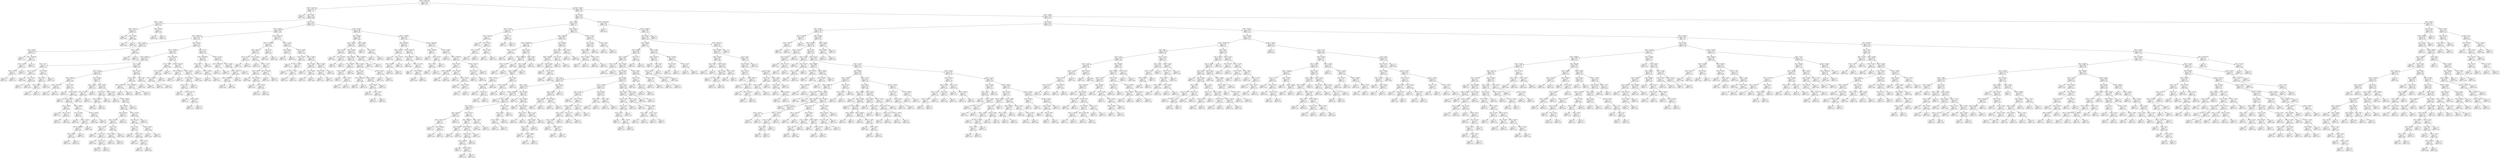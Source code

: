 digraph Tree {
node [shape=box] ;
0 [label="X[0] <= 42974.428\nmse = 0.005\nsamples = 851\nvalue = 0.133"] ;
1 [label="X[3] <= 14.272\nmse = 0.003\nsamples = 159\nvalue = 0.1"] ;
0 -> 1 [labeldistance=2.5, labelangle=45, headlabel="True"] ;
2 [label="mse = 0.0\nsamples = 1\nvalue = 0.301"] ;
1 -> 2 ;
3 [label="X[2] <= -0.83\nmse = 0.003\nsamples = 158\nvalue = 0.099"] ;
1 -> 3 ;
4 [label="X[2] <= -5.363\nmse = 0.002\nsamples = 6\nvalue = 0.031"] ;
3 -> 4 ;
5 [label="X[0] <= 7007.5\nmse = 0.002\nsamples = 3\nvalue = 0.06"] ;
4 -> 5 ;
6 [label="mse = 0.0\nsamples = 1\nvalue = 0.002"] ;
5 -> 6 ;
7 [label="X[1] <= 53.68\nmse = 0.0\nsamples = 2\nvalue = 0.089"] ;
5 -> 7 ;
8 [label="mse = 0.0\nsamples = 1\nvalue = 0.086"] ;
7 -> 8 ;
9 [label="mse = -0.0\nsamples = 1\nvalue = 0.093"] ;
7 -> 9 ;
10 [label="X[0] <= 6569.5\nmse = 0.0\nsamples = 3\nvalue = 0.003"] ;
4 -> 10 ;
11 [label="mse = 0.0\nsamples = 1\nvalue = 0.008"] ;
10 -> 11 ;
12 [label="mse = 0.0\nsamples = 2\nvalue = 0.0"] ;
10 -> 12 ;
13 [label="X[2] <= 22.3\nmse = 0.002\nsamples = 152\nvalue = 0.101"] ;
3 -> 13 ;
14 [label="X[2] <= 18.444\nmse = 0.002\nsamples = 106\nvalue = 0.108"] ;
13 -> 14 ;
15 [label="X[0] <= 3829.789\nmse = 0.002\nsamples = 82\nvalue = 0.101"] ;
14 -> 15 ;
16 [label="X[2] <= 16.559\nmse = 0.001\nsamples = 8\nvalue = 0.139"] ;
15 -> 16 ;
17 [label="X[1] <= 39.49\nmse = 0.001\nsamples = 6\nvalue = 0.157"] ;
16 -> 17 ;
18 [label="mse = 0.0\nsamples = 1\nvalue = 0.113"] ;
17 -> 18 ;
19 [label="X[0] <= 3342.696\nmse = 0.0\nsamples = 5\nvalue = 0.165"] ;
17 -> 19 ;
20 [label="X[1] <= 56.465\nmse = 0.0\nsamples = 4\nvalue = 0.174"] ;
19 -> 20 ;
21 [label="X[3] <= 52.578\nmse = 0.0\nsamples = 2\nvalue = 0.171"] ;
20 -> 21 ;
22 [label="mse = 0.0\nsamples = 1\nvalue = 0.17"] ;
21 -> 22 ;
23 [label="mse = 0.0\nsamples = 1\nvalue = 0.172"] ;
21 -> 23 ;
24 [label="mse = 0.0\nsamples = 2\nvalue = 0.177"] ;
20 -> 24 ;
25 [label="mse = -0.0\nsamples = 1\nvalue = 0.13"] ;
19 -> 25 ;
26 [label="X[3] <= 58.732\nmse = 0.0\nsamples = 2\nvalue = 0.085"] ;
16 -> 26 ;
27 [label="mse = 0.0\nsamples = 1\nvalue = 0.091"] ;
26 -> 27 ;
28 [label="mse = 0.0\nsamples = 1\nvalue = 0.08"] ;
26 -> 28 ;
29 [label="X[1] <= 82.194\nmse = 0.002\nsamples = 74\nvalue = 0.097"] ;
15 -> 29 ;
30 [label="X[1] <= 70.895\nmse = 0.001\nsamples = 64\nvalue = 0.101"] ;
29 -> 30 ;
31 [label="X[3] <= 60.625\nmse = 0.001\nsamples = 52\nvalue = 0.094"] ;
30 -> 31 ;
32 [label="X[2] <= 5.171\nmse = 0.0\nsamples = 7\nvalue = 0.119"] ;
31 -> 32 ;
33 [label="X[1] <= 55.533\nmse = 0.0\nsamples = 3\nvalue = 0.103"] ;
32 -> 33 ;
34 [label="mse = 0.0\nsamples = 1\nvalue = 0.092"] ;
33 -> 34 ;
35 [label="X[1] <= 62.51\nmse = 0.0\nsamples = 2\nvalue = 0.109"] ;
33 -> 35 ;
36 [label="mse = 0.0\nsamples = 1\nvalue = 0.11"] ;
35 -> 36 ;
37 [label="mse = -0.0\nsamples = 1\nvalue = 0.108"] ;
35 -> 37 ;
38 [label="X[1] <= 61.88\nmse = 0.0\nsamples = 4\nvalue = 0.131"] ;
32 -> 38 ;
39 [label="X[3] <= 59.75\nmse = 0.0\nsamples = 3\nvalue = 0.123"] ;
38 -> 39 ;
40 [label="X[3] <= 50.667\nmse = 0.0\nsamples = 2\nvalue = 0.117"] ;
39 -> 40 ;
41 [label="mse = 0.0\nsamples = 1\nvalue = 0.121"] ;
40 -> 41 ;
42 [label="mse = -0.0\nsamples = 1\nvalue = 0.113"] ;
40 -> 42 ;
43 [label="mse = 0.0\nsamples = 1\nvalue = 0.136"] ;
39 -> 43 ;
44 [label="mse = -0.0\nsamples = 1\nvalue = 0.155"] ;
38 -> 44 ;
45 [label="X[1] <= 64.44\nmse = 0.001\nsamples = 45\nvalue = 0.09"] ;
31 -> 45 ;
46 [label="X[3] <= 74.606\nmse = 0.001\nsamples = 39\nvalue = 0.093"] ;
45 -> 46 ;
47 [label="X[1] <= 48.045\nmse = 0.0\nsamples = 14\nvalue = 0.082"] ;
46 -> 47 ;
48 [label="X[0] <= 4957.138\nmse = 0.0\nsamples = 2\nvalue = 0.054"] ;
47 -> 48 ;
49 [label="mse = 0.0\nsamples = 1\nvalue = 0.058"] ;
48 -> 49 ;
50 [label="mse = -0.0\nsamples = 1\nvalue = 0.049"] ;
48 -> 50 ;
51 [label="X[2] <= 5.036\nmse = 0.0\nsamples = 12\nvalue = 0.087"] ;
47 -> 51 ;
52 [label="mse = 0.0\nsamples = 1\nvalue = 0.123"] ;
51 -> 52 ;
53 [label="X[3] <= 63.526\nmse = 0.0\nsamples = 11\nvalue = 0.084"] ;
51 -> 53 ;
54 [label="mse = 0.0\nsamples = 1\nvalue = 0.11"] ;
53 -> 54 ;
55 [label="X[1] <= 50.095\nmse = 0.0\nsamples = 10\nvalue = 0.081"] ;
53 -> 55 ;
56 [label="X[2] <= 15.984\nmse = 0.0\nsamples = 3\nvalue = 0.091"] ;
55 -> 56 ;
57 [label="mse = 0.0\nsamples = 1\nvalue = 0.119"] ;
56 -> 57 ;
58 [label="X[2] <= 17.012\nmse = 0.0\nsamples = 2\nvalue = 0.077"] ;
56 -> 58 ;
59 [label="mse = 0.0\nsamples = 1\nvalue = 0.071"] ;
58 -> 59 ;
60 [label="mse = 0.0\nsamples = 1\nvalue = 0.083"] ;
58 -> 60 ;
61 [label="X[1] <= 58.966\nmse = 0.0\nsamples = 7\nvalue = 0.077"] ;
55 -> 61 ;
62 [label="X[1] <= 52.666\nmse = 0.0\nsamples = 5\nvalue = 0.072"] ;
61 -> 62 ;
63 [label="mse = 0.0\nsamples = 1\nvalue = 0.067"] ;
62 -> 63 ;
64 [label="X[3] <= 74.366\nmse = 0.0\nsamples = 4\nvalue = 0.074"] ;
62 -> 64 ;
65 [label="X[0] <= 34288.987\nmse = 0.0\nsamples = 3\nvalue = 0.075"] ;
64 -> 65 ;
66 [label="X[3] <= 68.635\nmse = 0.0\nsamples = 2\nvalue = 0.075"] ;
65 -> 66 ;
67 [label="mse = 0.0\nsamples = 1\nvalue = 0.074"] ;
66 -> 67 ;
68 [label="mse = 0.0\nsamples = 1\nvalue = 0.075"] ;
66 -> 68 ;
69 [label="mse = 0.0\nsamples = 1\nvalue = 0.077"] ;
65 -> 69 ;
70 [label="mse = -0.0\nsamples = 1\nvalue = 0.068"] ;
64 -> 70 ;
71 [label="X[1] <= 59.809\nmse = 0.0\nsamples = 2\nvalue = 0.088"] ;
61 -> 71 ;
72 [label="mse = 0.0\nsamples = 1\nvalue = 0.086"] ;
71 -> 72 ;
73 [label="mse = -0.0\nsamples = 1\nvalue = 0.09"] ;
71 -> 73 ;
74 [label="X[3] <= 76.406\nmse = 0.001\nsamples = 25\nvalue = 0.1"] ;
46 -> 74 ;
75 [label="X[1] <= 56.146\nmse = 0.001\nsamples = 3\nvalue = 0.149"] ;
74 -> 75 ;
76 [label="X[1] <= 52.746\nmse = 0.0\nsamples = 2\nvalue = 0.168"] ;
75 -> 76 ;
77 [label="mse = 0.0\nsamples = 1\nvalue = 0.161"] ;
76 -> 77 ;
78 [label="mse = -0.0\nsamples = 1\nvalue = 0.175"] ;
76 -> 78 ;
79 [label="mse = 0.0\nsamples = 1\nvalue = 0.111"] ;
75 -> 79 ;
80 [label="X[3] <= 76.967\nmse = 0.001\nsamples = 22\nvalue = 0.093"] ;
74 -> 80 ;
81 [label="X[2] <= 18.21\nmse = 0.0\nsamples = 3\nvalue = 0.055"] ;
80 -> 81 ;
82 [label="X[0] <= 40201.0\nmse = 0.0\nsamples = 2\nvalue = 0.059"] ;
81 -> 82 ;
83 [label="mse = 0.0\nsamples = 1\nvalue = 0.067"] ;
82 -> 83 ;
84 [label="mse = -0.0\nsamples = 1\nvalue = 0.051"] ;
82 -> 84 ;
85 [label="mse = -0.0\nsamples = 1\nvalue = 0.049"] ;
81 -> 85 ;
86 [label="X[3] <= 77.305\nmse = 0.001\nsamples = 19\nvalue = 0.099"] ;
80 -> 86 ;
87 [label="mse = 0.0\nsamples = 1\nvalue = 0.162"] ;
86 -> 87 ;
88 [label="X[3] <= 84.912\nmse = 0.001\nsamples = 18\nvalue = 0.095"] ;
86 -> 88 ;
89 [label="X[1] <= 55.94\nmse = 0.001\nsamples = 17\nvalue = 0.098"] ;
88 -> 89 ;
90 [label="X[3] <= 84.184\nmse = 0.0\nsamples = 9\nvalue = 0.107"] ;
89 -> 90 ;
91 [label="X[3] <= 82.091\nmse = 0.0\nsamples = 8\nvalue = 0.104"] ;
90 -> 91 ;
92 [label="X[2] <= 7.016\nmse = 0.0\nsamples = 5\nvalue = 0.114"] ;
91 -> 92 ;
93 [label="mse = 0.0\nsamples = 1\nvalue = 0.125"] ;
92 -> 93 ;
94 [label="X[1] <= 47.71\nmse = 0.0\nsamples = 4\nvalue = 0.111"] ;
92 -> 94 ;
95 [label="mse = 0.0\nsamples = 1\nvalue = 0.106"] ;
94 -> 95 ;
96 [label="X[2] <= 17.35\nmse = 0.0\nsamples = 3\nvalue = 0.113"] ;
94 -> 96 ;
97 [label="mse = 0.001\nsamples = 2\nvalue = 0.114"] ;
96 -> 97 ;
98 [label="mse = -0.0\nsamples = 1\nvalue = 0.111"] ;
96 -> 98 ;
99 [label="X[1] <= 52.0\nmse = 0.0\nsamples = 3\nvalue = 0.087"] ;
91 -> 99 ;
100 [label="X[1] <= 49.305\nmse = 0.0\nsamples = 2\nvalue = 0.082"] ;
99 -> 100 ;
101 [label="mse = 0.0\nsamples = 1\nvalue = 0.087"] ;
100 -> 101 ;
102 [label="mse = -0.0\nsamples = 1\nvalue = 0.077"] ;
100 -> 102 ;
103 [label="mse = 0.0\nsamples = 1\nvalue = 0.098"] ;
99 -> 103 ;
104 [label="mse = -0.0\nsamples = 1\nvalue = 0.135"] ;
90 -> 104 ;
105 [label="X[2] <= 16.283\nmse = 0.0\nsamples = 8\nvalue = 0.088"] ;
89 -> 105 ;
106 [label="X[3] <= 81.229\nmse = 0.0\nsamples = 7\nvalue = 0.084"] ;
105 -> 106 ;
107 [label="X[2] <= 14.37\nmse = 0.0\nsamples = 5\nvalue = 0.077"] ;
106 -> 107 ;
108 [label="mse = 0.0\nsamples = 1\nvalue = 0.053"] ;
107 -> 108 ;
109 [label="X[2] <= 15.16\nmse = 0.0\nsamples = 4\nvalue = 0.084"] ;
107 -> 109 ;
110 [label="mse = 0.0\nsamples = 1\nvalue = 0.106"] ;
109 -> 110 ;
111 [label="X[3] <= 78.758\nmse = 0.0\nsamples = 3\nvalue = 0.076"] ;
109 -> 111 ;
112 [label="mse = 0.0\nsamples = 1\nvalue = 0.062"] ;
111 -> 112 ;
113 [label="mse = 0.0\nsamples = 2\nvalue = 0.083"] ;
111 -> 113 ;
114 [label="X[3] <= 82.022\nmse = 0.0\nsamples = 2\nvalue = 0.099"] ;
106 -> 114 ;
115 [label="mse = 0.0\nsamples = 1\nvalue = 0.094"] ;
114 -> 115 ;
116 [label="mse = 0.0\nsamples = 1\nvalue = 0.105"] ;
114 -> 116 ;
117 [label="mse = -0.0\nsamples = 1\nvalue = 0.122"] ;
105 -> 117 ;
118 [label="mse = -0.0\nsamples = 1\nvalue = 0.046"] ;
88 -> 118 ;
119 [label="X[3] <= 72.275\nmse = 0.001\nsamples = 6\nvalue = 0.068"] ;
45 -> 119 ;
120 [label="X[2] <= 11.654\nmse = 0.0\nsamples = 4\nvalue = 0.093"] ;
119 -> 120 ;
121 [label="X[0] <= 28874.774\nmse = 0.0\nsamples = 2\nvalue = 0.081"] ;
120 -> 121 ;
122 [label="mse = 0.0\nsamples = 1\nvalue = 0.08"] ;
121 -> 122 ;
123 [label="mse = -0.0\nsamples = 1\nvalue = 0.082"] ;
121 -> 123 ;
124 [label="X[0] <= 20608.65\nmse = 0.0\nsamples = 2\nvalue = 0.105"] ;
120 -> 124 ;
125 [label="mse = 0.0\nsamples = 1\nvalue = 0.101"] ;
124 -> 125 ;
126 [label="mse = -0.0\nsamples = 1\nvalue = 0.11"] ;
124 -> 126 ;
127 [label="X[1] <= 66.4\nmse = 0.0\nsamples = 2\nvalue = 0.019"] ;
119 -> 127 ;
128 [label="mse = 0.0\nsamples = 1\nvalue = 0.003"] ;
127 -> 128 ;
129 [label="mse = 0.0\nsamples = 1\nvalue = 0.034"] ;
127 -> 129 ;
130 [label="X[0] <= 9321.403\nmse = 0.001\nsamples = 12\nvalue = 0.129"] ;
30 -> 130 ;
131 [label="X[1] <= 79.687\nmse = 0.0\nsamples = 4\nvalue = 0.098"] ;
130 -> 131 ;
132 [label="X[1] <= 76.802\nmse = 0.0\nsamples = 3\nvalue = 0.086"] ;
131 -> 132 ;
133 [label="X[0] <= 7344.814\nmse = 0.0\nsamples = 2\nvalue = 0.082"] ;
132 -> 133 ;
134 [label="mse = 0.0\nsamples = 1\nvalue = 0.08"] ;
133 -> 134 ;
135 [label="mse = -0.0\nsamples = 1\nvalue = 0.085"] ;
133 -> 135 ;
136 [label="mse = 0.0\nsamples = 1\nvalue = 0.093"] ;
132 -> 136 ;
137 [label="mse = 0.0\nsamples = 1\nvalue = 0.135"] ;
131 -> 137 ;
138 [label="X[0] <= 13725.426\nmse = 0.001\nsamples = 8\nvalue = 0.144"] ;
130 -> 138 ;
139 [label="X[0] <= 10329.524\nmse = 0.0\nsamples = 2\nvalue = 0.185"] ;
138 -> 139 ;
140 [label="mse = 0.0\nsamples = 1\nvalue = 0.175"] ;
139 -> 140 ;
141 [label="mse = -0.0\nsamples = 1\nvalue = 0.195"] ;
139 -> 141 ;
142 [label="X[3] <= 72.614\nmse = 0.001\nsamples = 6\nvalue = 0.13"] ;
138 -> 142 ;
143 [label="X[1] <= 80.951\nmse = 0.0\nsamples = 5\nvalue = 0.14"] ;
142 -> 143 ;
144 [label="X[1] <= 72.571\nmse = 0.0\nsamples = 4\nvalue = 0.135"] ;
143 -> 144 ;
145 [label="mse = 0.0\nsamples = 1\nvalue = 0.146"] ;
144 -> 145 ;
146 [label="X[0] <= 26724.733\nmse = 0.0\nsamples = 3\nvalue = 0.131"] ;
144 -> 146 ;
147 [label="mse = 0.0\nsamples = 1\nvalue = 0.127"] ;
146 -> 147 ;
148 [label="X[1] <= 80.382\nmse = 0.0\nsamples = 2\nvalue = 0.133"] ;
146 -> 148 ;
149 [label="mse = 0.0\nsamples = 1\nvalue = 0.134"] ;
148 -> 149 ;
150 [label="mse = -0.0\nsamples = 1\nvalue = 0.131"] ;
148 -> 150 ;
151 [label="mse = 0.0\nsamples = 1\nvalue = 0.16"] ;
143 -> 151 ;
152 [label="mse = 0.0\nsamples = 1\nvalue = 0.084"] ;
142 -> 152 ;
153 [label="X[2] <= 12.37\nmse = 0.002\nsamples = 10\nvalue = 0.072"] ;
29 -> 153 ;
154 [label="X[0] <= 30238.979\nmse = 0.001\nsamples = 4\nvalue = 0.026"] ;
153 -> 154 ;
155 [label="X[1] <= 84.715\nmse = 0.0\nsamples = 3\nvalue = 0.012"] ;
154 -> 155 ;
156 [label="mse = 0.0\nsamples = 1\nvalue = 0.008"] ;
155 -> 156 ;
157 [label="X[3] <= 61.809\nmse = 0.0\nsamples = 2\nvalue = 0.014"] ;
155 -> 157 ;
158 [label="mse = 0.0\nsamples = 1\nvalue = 0.016"] ;
157 -> 158 ;
159 [label="mse = -0.0\nsamples = 1\nvalue = 0.013"] ;
157 -> 159 ;
160 [label="mse = 0.0\nsamples = 1\nvalue = 0.069"] ;
154 -> 160 ;
161 [label="X[3] <= 67.233\nmse = 0.001\nsamples = 6\nvalue = 0.102"] ;
153 -> 161 ;
162 [label="X[0] <= 28819.193\nmse = 0.0\nsamples = 2\nvalue = 0.14"] ;
161 -> 162 ;
163 [label="mse = 0.0\nsamples = 1\nvalue = 0.144"] ;
162 -> 163 ;
164 [label="mse = -0.0\nsamples = 1\nvalue = 0.137"] ;
162 -> 164 ;
165 [label="X[3] <= 79.667\nmse = 0.001\nsamples = 4\nvalue = 0.083"] ;
161 -> 165 ;
166 [label="X[1] <= 91.603\nmse = 0.0\nsamples = 3\nvalue = 0.069"] ;
165 -> 166 ;
167 [label="X[0] <= 25606.845\nmse = 0.0\nsamples = 2\nvalue = 0.062"] ;
166 -> 167 ;
168 [label="mse = 0.0\nsamples = 1\nvalue = 0.062"] ;
167 -> 168 ;
169 [label="mse = 0.0\nsamples = 1\nvalue = 0.062"] ;
167 -> 169 ;
170 [label="mse = 0.0\nsamples = 1\nvalue = 0.083"] ;
166 -> 170 ;
171 [label="mse = 0.0\nsamples = 1\nvalue = 0.126"] ;
165 -> 171 ;
172 [label="X[0] <= 35971.203\nmse = 0.003\nsamples = 24\nvalue = 0.131"] ;
14 -> 172 ;
173 [label="X[0] <= 21142.985\nmse = 0.001\nsamples = 11\nvalue = 0.106"] ;
172 -> 173 ;
174 [label="X[3] <= 38.621\nmse = 0.001\nsamples = 9\nvalue = 0.116"] ;
173 -> 174 ;
175 [label="X[2] <= 21.041\nmse = 0.0\nsamples = 2\nvalue = 0.153"] ;
174 -> 175 ;
176 [label="mse = 0.0\nsamples = 1\nvalue = 0.161"] ;
175 -> 176 ;
177 [label="mse = 0.0\nsamples = 1\nvalue = 0.144"] ;
175 -> 177 ;
178 [label="X[2] <= 19.204\nmse = 0.0\nsamples = 7\nvalue = 0.106"] ;
174 -> 178 ;
179 [label="mse = 0.0\nsamples = 1\nvalue = 0.139"] ;
178 -> 179 ;
180 [label="X[3] <= 73.719\nmse = 0.0\nsamples = 6\nvalue = 0.1"] ;
178 -> 180 ;
181 [label="X[1] <= 54.53\nmse = 0.0\nsamples = 4\nvalue = 0.09"] ;
180 -> 181 ;
182 [label="mse = 0.0\nsamples = 1\nvalue = 0.098"] ;
181 -> 182 ;
183 [label="X[1] <= 68.414\nmse = 0.0\nsamples = 3\nvalue = 0.087"] ;
181 -> 183 ;
184 [label="mse = 0.0\nsamples = 1\nvalue = 0.078"] ;
183 -> 184 ;
185 [label="X[2] <= 20.926\nmse = 0.0\nsamples = 2\nvalue = 0.091"] ;
183 -> 185 ;
186 [label="mse = 0.0\nsamples = 1\nvalue = 0.089"] ;
185 -> 186 ;
187 [label="mse = -0.0\nsamples = 1\nvalue = 0.094"] ;
185 -> 187 ;
188 [label="X[0] <= 1119.006\nmse = 0.0\nsamples = 2\nvalue = 0.122"] ;
180 -> 188 ;
189 [label="mse = 0.0\nsamples = 1\nvalue = 0.124"] ;
188 -> 189 ;
190 [label="mse = -0.0\nsamples = 1\nvalue = 0.12"] ;
188 -> 190 ;
191 [label="X[2] <= 20.5\nmse = 0.0\nsamples = 2\nvalue = 0.057"] ;
173 -> 191 ;
192 [label="mse = 0.0\nsamples = 1\nvalue = 0.045"] ;
191 -> 192 ;
193 [label="mse = 0.0\nsamples = 1\nvalue = 0.068"] ;
191 -> 193 ;
194 [label="X[3] <= 71.318\nmse = 0.003\nsamples = 13\nvalue = 0.153"] ;
172 -> 194 ;
195 [label="X[3] <= 69.347\nmse = 0.006\nsamples = 2\nvalue = 0.227"] ;
194 -> 195 ;
196 [label="mse = 0.0\nsamples = 1\nvalue = 0.147"] ;
195 -> 196 ;
197 [label="mse = 0.0\nsamples = 1\nvalue = 0.308"] ;
195 -> 197 ;
198 [label="X[2] <= 19.594\nmse = 0.001\nsamples = 11\nvalue = 0.139"] ;
194 -> 198 ;
199 [label="X[3] <= 72.915\nmse = 0.0\nsamples = 5\nvalue = 0.164"] ;
198 -> 199 ;
200 [label="mse = 0.0\nsamples = 1\nvalue = 0.143"] ;
199 -> 200 ;
201 [label="X[3] <= 75.656\nmse = 0.0\nsamples = 4\nvalue = 0.17"] ;
199 -> 201 ;
202 [label="mse = 0.0\nsamples = 2\nvalue = 0.182"] ;
201 -> 202 ;
203 [label="X[3] <= 77.643\nmse = 0.0\nsamples = 2\nvalue = 0.157"] ;
201 -> 203 ;
204 [label="mse = 0.0\nsamples = 1\nvalue = 0.16"] ;
203 -> 204 ;
205 [label="mse = 0.0\nsamples = 1\nvalue = 0.155"] ;
203 -> 205 ;
206 [label="X[2] <= 20.902\nmse = 0.001\nsamples = 6\nvalue = 0.119"] ;
198 -> 206 ;
207 [label="X[3] <= 74.544\nmse = 0.001\nsamples = 3\nvalue = 0.097"] ;
206 -> 207 ;
208 [label="mse = 0.0\nsamples = 1\nvalue = 0.13"] ;
207 -> 208 ;
209 [label="X[2] <= 20.091\nmse = 0.0\nsamples = 2\nvalue = 0.08"] ;
207 -> 209 ;
210 [label="mse = 0.0\nsamples = 1\nvalue = 0.077"] ;
209 -> 210 ;
211 [label="mse = 0.0\nsamples = 1\nvalue = 0.083"] ;
209 -> 211 ;
212 [label="X[3] <= 74.868\nmse = 0.001\nsamples = 3\nvalue = 0.14"] ;
206 -> 212 ;
213 [label="X[2] <= 22.047\nmse = 0.0\nsamples = 2\nvalue = 0.116"] ;
212 -> 213 ;
214 [label="mse = 0.0\nsamples = 1\nvalue = 0.125"] ;
213 -> 214 ;
215 [label="mse = -0.0\nsamples = 1\nvalue = 0.107"] ;
213 -> 215 ;
216 [label="mse = 0.0\nsamples = 1\nvalue = 0.188"] ;
212 -> 216 ;
217 [label="X[2] <= 27.065\nmse = 0.003\nsamples = 46\nvalue = 0.087"] ;
13 -> 217 ;
218 [label="X[2] <= 26.465\nmse = 0.003\nsamples = 22\nvalue = 0.068"] ;
217 -> 218 ;
219 [label="X[1] <= 36.292\nmse = 0.002\nsamples = 17\nvalue = 0.081"] ;
218 -> 219 ;
220 [label="X[1] <= 25.19\nmse = 0.001\nsamples = 3\nvalue = 0.032"] ;
219 -> 220 ;
221 [label="mse = 0.0\nsamples = 1\nvalue = 0.067"] ;
220 -> 221 ;
222 [label="X[3] <= 82.836\nmse = 0.0\nsamples = 2\nvalue = 0.015"] ;
220 -> 222 ;
223 [label="mse = 0.0\nsamples = 1\nvalue = 0.031"] ;
222 -> 223 ;
224 [label="mse = 0.0\nsamples = 1\nvalue = 0.0"] ;
222 -> 224 ;
225 [label="X[3] <= 81.358\nmse = 0.002\nsamples = 14\nvalue = 0.092"] ;
219 -> 225 ;
226 [label="X[3] <= 69.799\nmse = 0.001\nsamples = 12\nvalue = 0.08"] ;
225 -> 226 ;
227 [label="X[1] <= 86.566\nmse = 0.0\nsamples = 4\nvalue = 0.101"] ;
226 -> 227 ;
228 [label="X[3] <= 38.482\nmse = 0.0\nsamples = 3\nvalue = 0.112"] ;
227 -> 228 ;
229 [label="mse = 0.0\nsamples = 1\nvalue = 0.1"] ;
228 -> 229 ;
230 [label="X[2] <= 23.672\nmse = 0.0\nsamples = 2\nvalue = 0.119"] ;
228 -> 230 ;
231 [label="mse = 0.0\nsamples = 1\nvalue = 0.116"] ;
230 -> 231 ;
232 [label="mse = 0.0\nsamples = 1\nvalue = 0.122"] ;
230 -> 232 ;
233 [label="mse = -0.0\nsamples = 1\nvalue = 0.065"] ;
227 -> 233 ;
234 [label="X[2] <= 26.056\nmse = 0.001\nsamples = 8\nvalue = 0.069"] ;
226 -> 234 ;
235 [label="X[2] <= 24.53\nmse = 0.001\nsamples = 6\nvalue = 0.057"] ;
234 -> 235 ;
236 [label="X[0] <= 20034.436\nmse = 0.0\nsamples = 2\nvalue = 0.088"] ;
235 -> 236 ;
237 [label="mse = 0.0\nsamples = 1\nvalue = 0.07"] ;
236 -> 237 ;
238 [label="mse = 0.0\nsamples = 1\nvalue = 0.106"] ;
236 -> 238 ;
239 [label="X[2] <= 25.842\nmse = 0.001\nsamples = 4\nvalue = 0.041"] ;
235 -> 239 ;
240 [label="X[1] <= 61.983\nmse = 0.0\nsamples = 3\nvalue = 0.051"] ;
239 -> 240 ;
241 [label="mse = 0.0\nsamples = 1\nvalue = 0.029"] ;
240 -> 241 ;
242 [label="X[2] <= 25.323\nmse = 0.0\nsamples = 2\nvalue = 0.063"] ;
240 -> 242 ;
243 [label="mse = 0.0\nsamples = 1\nvalue = 0.054"] ;
242 -> 243 ;
244 [label="mse = 0.0\nsamples = 1\nvalue = 0.071"] ;
242 -> 244 ;
245 [label="mse = 0.0\nsamples = 1\nvalue = 0.012"] ;
239 -> 245 ;
246 [label="X[2] <= 26.222\nmse = 0.0\nsamples = 2\nvalue = 0.106"] ;
234 -> 246 ;
247 [label="mse = 0.0\nsamples = 1\nvalue = 0.103"] ;
246 -> 247 ;
248 [label="mse = 0.0\nsamples = 1\nvalue = 0.109"] ;
246 -> 248 ;
249 [label="X[0] <= 6386.216\nmse = 0.001\nsamples = 2\nvalue = 0.164"] ;
225 -> 249 ;
250 [label="mse = 0.0\nsamples = 1\nvalue = 0.193"] ;
249 -> 250 ;
251 [label="mse = -0.0\nsamples = 1\nvalue = 0.134"] ;
249 -> 251 ;
252 [label="X[2] <= 26.906\nmse = 0.001\nsamples = 5\nvalue = 0.025"] ;
218 -> 252 ;
253 [label="mse = 0.0\nsamples = 3\nvalue = 0.0"] ;
252 -> 253 ;
254 [label="X[1] <= 64.61\nmse = 0.0\nsamples = 2\nvalue = 0.062"] ;
252 -> 254 ;
255 [label="mse = 0.0\nsamples = 1\nvalue = 0.051"] ;
254 -> 255 ;
256 [label="mse = 0.0\nsamples = 1\nvalue = 0.074"] ;
254 -> 256 ;
257 [label="X[0] <= 1765.966\nmse = 0.003\nsamples = 24\nvalue = 0.104"] ;
217 -> 257 ;
258 [label="X[0] <= 820.328\nmse = 0.001\nsamples = 9\nvalue = 0.057"] ;
257 -> 258 ;
259 [label="X[0] <= 537.629\nmse = 0.001\nsamples = 4\nvalue = 0.081"] ;
258 -> 259 ;
260 [label="mse = 0.0\nsamples = 1\nvalue = 0.034"] ;
259 -> 260 ;
261 [label="X[2] <= 32.155\nmse = 0.0\nsamples = 3\nvalue = 0.097"] ;
259 -> 261 ;
262 [label="X[2] <= 28.994\nmse = 0.0\nsamples = 2\nvalue = 0.091"] ;
261 -> 262 ;
263 [label="mse = 0.0\nsamples = 1\nvalue = 0.095"] ;
262 -> 263 ;
264 [label="mse = 0.0\nsamples = 1\nvalue = 0.087"] ;
262 -> 264 ;
265 [label="mse = -0.0\nsamples = 1\nvalue = 0.108"] ;
261 -> 265 ;
266 [label="X[0] <= 1516.139\nmse = 0.001\nsamples = 5\nvalue = 0.038"] ;
258 -> 266 ;
267 [label="X[0] <= 884.943\nmse = 0.0\nsamples = 4\nvalue = 0.026"] ;
266 -> 267 ;
268 [label="mse = 0.0\nsamples = 1\nvalue = 0.042"] ;
267 -> 268 ;
269 [label="X[0] <= 1113.748\nmse = 0.0\nsamples = 3\nvalue = 0.02"] ;
267 -> 269 ;
270 [label="mse = 0.0\nsamples = 1\nvalue = 0.0"] ;
269 -> 270 ;
271 [label="X[1] <= 26.984\nmse = 0.0\nsamples = 2\nvalue = 0.031"] ;
269 -> 271 ;
272 [label="mse = 0.0\nsamples = 1\nvalue = 0.038"] ;
271 -> 272 ;
273 [label="mse = 0.0\nsamples = 1\nvalue = 0.024"] ;
271 -> 273 ;
274 [label="mse = -0.0\nsamples = 1\nvalue = 0.087"] ;
266 -> 274 ;
275 [label="X[0] <= 3092.628\nmse = 0.001\nsamples = 15\nvalue = 0.132"] ;
257 -> 275 ;
276 [label="X[0] <= 2019.08\nmse = 0.0\nsamples = 4\nvalue = 0.17"] ;
275 -> 276 ;
277 [label="mse = 0.0\nsamples = 1\nvalue = 0.2"] ;
276 -> 277 ;
278 [label="X[1] <= 67.437\nmse = 0.0\nsamples = 3\nvalue = 0.16"] ;
276 -> 278 ;
279 [label="X[1] <= 53.72\nmse = 0.0\nsamples = 2\nvalue = 0.154"] ;
278 -> 279 ;
280 [label="mse = 0.0\nsamples = 1\nvalue = 0.15"] ;
279 -> 280 ;
281 [label="mse = -0.0\nsamples = 1\nvalue = 0.158"] ;
279 -> 281 ;
282 [label="mse = 0.0\nsamples = 1\nvalue = 0.173"] ;
278 -> 282 ;
283 [label="X[1] <= 32.692\nmse = 0.001\nsamples = 11\nvalue = 0.118"] ;
275 -> 283 ;
284 [label="mse = 0.0\nsamples = 1\nvalue = 0.055"] ;
283 -> 284 ;
285 [label="X[0] <= 8436.644\nmse = 0.0\nsamples = 10\nvalue = 0.125"] ;
283 -> 285 ;
286 [label="X[2] <= 27.605\nmse = 0.0\nsamples = 7\nvalue = 0.115"] ;
285 -> 286 ;
287 [label="X[0] <= 5588.026\nmse = 0.0\nsamples = 2\nvalue = 0.091"] ;
286 -> 287 ;
288 [label="mse = 0.0\nsamples = 1\nvalue = 0.085"] ;
287 -> 288 ;
289 [label="mse = 0.0\nsamples = 1\nvalue = 0.097"] ;
287 -> 289 ;
290 [label="X[1] <= 48.428\nmse = 0.0\nsamples = 5\nvalue = 0.125"] ;
286 -> 290 ;
291 [label="mse = 0.0\nsamples = 1\nvalue = 0.136"] ;
290 -> 291 ;
292 [label="X[2] <= 28.158\nmse = 0.0\nsamples = 4\nvalue = 0.122"] ;
290 -> 292 ;
293 [label="mse = 0.0\nsamples = 2\nvalue = 0.125"] ;
292 -> 293 ;
294 [label="X[3] <= 76.933\nmse = 0.0\nsamples = 2\nvalue = 0.118"] ;
292 -> 294 ;
295 [label="mse = 0.0\nsamples = 1\nvalue = 0.117"] ;
294 -> 295 ;
296 [label="mse = 0.0\nsamples = 1\nvalue = 0.12"] ;
294 -> 296 ;
297 [label="X[2] <= 29.159\nmse = 0.0\nsamples = 3\nvalue = 0.147"] ;
285 -> 297 ;
298 [label="X[2] <= 28.135\nmse = 0.0\nsamples = 2\nvalue = 0.143"] ;
297 -> 298 ;
299 [label="mse = 0.0\nsamples = 1\nvalue = 0.14"] ;
298 -> 299 ;
300 [label="mse = -0.0\nsamples = 1\nvalue = 0.146"] ;
298 -> 300 ;
301 [label="mse = -0.0\nsamples = 1\nvalue = 0.154"] ;
297 -> 301 ;
302 [label="X[2] <= 6.094\nmse = 0.005\nsamples = 692\nvalue = 0.141"] ;
0 -> 302 [labeldistance=2.5, labelangle=-45, headlabel="False"] ;
303 [label="X[2] <= 3.833\nmse = 0.004\nsamples = 143\nvalue = 0.119"] ;
302 -> 303 ;
304 [label="X[2] <= -1.039\nmse = 0.003\nsamples = 40\nvalue = 0.1"] ;
303 -> 304 ;
305 [label="X[3] <= 74.708\nmse = 0.001\nsamples = 7\nvalue = 0.147"] ;
304 -> 305 ;
306 [label="X[2] <= -8.324\nmse = 0.0\nsamples = 5\nvalue = 0.124"] ;
305 -> 306 ;
307 [label="mse = 0.0\nsamples = 1\nvalue = 0.111"] ;
306 -> 307 ;
308 [label="X[1] <= 83.397\nmse = 0.0\nsamples = 4\nvalue = 0.127"] ;
306 -> 308 ;
309 [label="X[1] <= 73.106\nmse = 0.0\nsamples = 2\nvalue = 0.132"] ;
308 -> 309 ;
310 [label="mse = 0.0\nsamples = 1\nvalue = 0.134"] ;
309 -> 310 ;
311 [label="mse = 0.0\nsamples = 1\nvalue = 0.13"] ;
309 -> 311 ;
312 [label="X[3] <= 71.845\nmse = 0.0\nsamples = 2\nvalue = 0.121"] ;
308 -> 312 ;
313 [label="mse = 0.0\nsamples = 1\nvalue = 0.115"] ;
312 -> 313 ;
314 [label="mse = 0.0\nsamples = 1\nvalue = 0.128"] ;
312 -> 314 ;
315 [label="X[3] <= 77.9\nmse = 0.0\nsamples = 2\nvalue = 0.205"] ;
305 -> 315 ;
316 [label="mse = 0.0\nsamples = 1\nvalue = 0.211"] ;
315 -> 316 ;
317 [label="mse = -0.0\nsamples = 1\nvalue = 0.2"] ;
315 -> 317 ;
318 [label="X[0] <= 67287.5\nmse = 0.003\nsamples = 33\nvalue = 0.09"] ;
304 -> 318 ;
319 [label="X[0] <= 56635.0\nmse = 0.002\nsamples = 25\nvalue = 0.079"] ;
318 -> 319 ;
320 [label="X[0] <= 46420.994\nmse = 0.002\nsamples = 15\nvalue = 0.098"] ;
319 -> 320 ;
321 [label="X[3] <= 74.764\nmse = 0.0\nsamples = 2\nvalue = 0.041"] ;
320 -> 321 ;
322 [label="mse = 0.0\nsamples = 1\nvalue = 0.059"] ;
321 -> 322 ;
323 [label="mse = 0.0\nsamples = 1\nvalue = 0.024"] ;
321 -> 323 ;
324 [label="X[2] <= 2.416\nmse = 0.002\nsamples = 13\nvalue = 0.107"] ;
320 -> 324 ;
325 [label="X[0] <= 50608.68\nmse = 0.001\nsamples = 4\nvalue = 0.131"] ;
324 -> 325 ;
326 [label="X[2] <= 1.786\nmse = 0.0\nsamples = 3\nvalue = 0.142"] ;
325 -> 326 ;
327 [label="mse = 0.0\nsamples = 1\nvalue = 0.167"] ;
326 -> 327 ;
328 [label="mse = 0.0\nsamples = 2\nvalue = 0.13"] ;
326 -> 328 ;
329 [label="mse = 0.0\nsamples = 1\nvalue = 0.099"] ;
325 -> 329 ;
330 [label="X[2] <= 3.628\nmse = 0.002\nsamples = 9\nvalue = 0.096"] ;
324 -> 330 ;
331 [label="X[2] <= 3.616\nmse = 0.002\nsamples = 8\nvalue = 0.088"] ;
330 -> 331 ;
332 [label="X[0] <= 53366.0\nmse = 0.001\nsamples = 7\nvalue = 0.1"] ;
331 -> 332 ;
333 [label="X[3] <= 75.49\nmse = 0.0\nsamples = 4\nvalue = 0.075"] ;
332 -> 333 ;
334 [label="X[0] <= 47289.0\nmse = 0.0\nsamples = 3\nvalue = 0.068"] ;
333 -> 334 ;
335 [label="mse = 0.0\nsamples = 1\nvalue = 0.057"] ;
334 -> 335 ;
336 [label="X[2] <= 3.14\nmse = 0.0\nsamples = 2\nvalue = 0.074"] ;
334 -> 336 ;
337 [label="mse = 0.0\nsamples = 1\nvalue = 0.076"] ;
336 -> 337 ;
338 [label="mse = -0.0\nsamples = 1\nvalue = 0.072"] ;
336 -> 338 ;
339 [label="mse = 0.0\nsamples = 1\nvalue = 0.095"] ;
333 -> 339 ;
340 [label="X[2] <= 3.456\nmse = 0.0\nsamples = 3\nvalue = 0.133"] ;
332 -> 340 ;
341 [label="X[0] <= 54536.5\nmse = 0.0\nsamples = 2\nvalue = 0.142"] ;
340 -> 341 ;
342 [label="mse = 0.0\nsamples = 1\nvalue = 0.144"] ;
341 -> 342 ;
343 [label="mse = 0.0\nsamples = 1\nvalue = 0.14"] ;
341 -> 343 ;
344 [label="mse = 0.0\nsamples = 1\nvalue = 0.116"] ;
340 -> 344 ;
345 [label="mse = -0.0\nsamples = 1\nvalue = 0.0"] ;
331 -> 345 ;
346 [label="mse = 0.0\nsamples = 1\nvalue = 0.163"] ;
330 -> 346 ;
347 [label="X[3] <= 80.466\nmse = 0.001\nsamples = 10\nvalue = 0.051"] ;
319 -> 347 ;
348 [label="X[2] <= 3.453\nmse = 0.001\nsamples = 7\nvalue = 0.032"] ;
347 -> 348 ;
349 [label="X[0] <= 60393.5\nmse = 0.001\nsamples = 5\nvalue = 0.021"] ;
348 -> 349 ;
350 [label="mse = 0.0\nsamples = 2\nvalue = 0.0"] ;
349 -> 350 ;
351 [label="X[3] <= 58.28\nmse = 0.001\nsamples = 3\nvalue = 0.034"] ;
349 -> 351 ;
352 [label="mse = 0.0\nsamples = 1\nvalue = 0.0"] ;
351 -> 352 ;
353 [label="X[3] <= 70.105\nmse = 0.0\nsamples = 2\nvalue = 0.052"] ;
351 -> 353 ;
354 [label="mse = 0.0\nsamples = 1\nvalue = 0.041"] ;
353 -> 354 ;
355 [label="mse = 0.0\nsamples = 1\nvalue = 0.062"] ;
353 -> 355 ;
356 [label="X[1] <= 63.45\nmse = 0.0\nsamples = 2\nvalue = 0.06"] ;
348 -> 356 ;
357 [label="mse = 0.0\nsamples = 1\nvalue = 0.05"] ;
356 -> 357 ;
358 [label="mse = 0.0\nsamples = 1\nvalue = 0.069"] ;
356 -> 358 ;
359 [label="X[3] <= 83.181\nmse = 0.0\nsamples = 3\nvalue = 0.097"] ;
347 -> 359 ;
360 [label="mse = 0.0\nsamples = 1\nvalue = 0.095"] ;
359 -> 360 ;
361 [label="mse = 0.0\nsamples = 2\nvalue = 0.098"] ;
359 -> 361 ;
362 [label="X[3] <= 77.833\nmse = 0.003\nsamples = 8\nvalue = 0.123"] ;
318 -> 362 ;
363 [label="X[2] <= 1.669\nmse = 0.003\nsamples = 6\nvalue = 0.104"] ;
362 -> 363 ;
364 [label="X[3] <= 66.967\nmse = 0.002\nsamples = 5\nvalue = 0.117"] ;
363 -> 364 ;
365 [label="X[0] <= 71248.5\nmse = 0.001\nsamples = 2\nvalue = 0.168"] ;
364 -> 365 ;
366 [label="mse = 0.0\nsamples = 1\nvalue = 0.2"] ;
365 -> 366 ;
367 [label="mse = -0.0\nsamples = 1\nvalue = 0.136"] ;
365 -> 367 ;
368 [label="X[2] <= 0.755\nmse = 0.0\nsamples = 3\nvalue = 0.082"] ;
364 -> 368 ;
369 [label="mse = 0.0\nsamples = 2\nvalue = 0.092"] ;
368 -> 369 ;
370 [label="mse = 0.0\nsamples = 1\nvalue = 0.062"] ;
368 -> 370 ;
371 [label="mse = -0.0\nsamples = 1\nvalue = 0.041"] ;
363 -> 371 ;
372 [label="X[2] <= 0.819\nmse = 0.0\nsamples = 2\nvalue = 0.179"] ;
362 -> 372 ;
373 [label="mse = 0.0\nsamples = 1\nvalue = 0.162"] ;
372 -> 373 ;
374 [label="mse = 0.0\nsamples = 1\nvalue = 0.195"] ;
372 -> 374 ;
375 [label="X[0] <= 44831.494\nmse = 0.004\nsamples = 103\nvalue = 0.126"] ;
303 -> 375 ;
376 [label="mse = 0.0\nsamples = 1\nvalue = 0.261"] ;
375 -> 376 ;
377 [label="X[0] <= 132460.5\nmse = 0.003\nsamples = 102\nvalue = 0.125"] ;
375 -> 377 ;
378 [label="X[2] <= 5.679\nmse = 0.003\nsamples = 101\nvalue = 0.126"] ;
377 -> 378 ;
379 [label="X[3] <= 80.538\nmse = 0.003\nsamples = 77\nvalue = 0.133"] ;
378 -> 379 ;
380 [label="X[3] <= 80.062\nmse = 0.003\nsamples = 68\nvalue = 0.138"] ;
379 -> 380 ;
381 [label="X[2] <= 3.945\nmse = 0.002\nsamples = 66\nvalue = 0.135"] ;
380 -> 381 ;
382 [label="X[3] <= 76.25\nmse = 0.0\nsamples = 2\nvalue = 0.212"] ;
381 -> 382 ;
383 [label="mse = 0.0\nsamples = 1\nvalue = 0.204"] ;
382 -> 383 ;
384 [label="mse = -0.0\nsamples = 1\nvalue = 0.219"] ;
382 -> 384 ;
385 [label="X[3] <= 78.625\nmse = 0.002\nsamples = 64\nvalue = 0.133"] ;
381 -> 385 ;
386 [label="X[3] <= 73.059\nmse = 0.002\nsamples = 58\nvalue = 0.137"] ;
385 -> 386 ;
387 [label="X[2] <= 5.53\nmse = 0.002\nsamples = 32\nvalue = 0.126"] ;
386 -> 387 ;
388 [label="X[2] <= 4.919\nmse = 0.002\nsamples = 27\nvalue = 0.118"] ;
387 -> 388 ;
389 [label="X[0] <= 49758.477\nmse = 0.001\nsamples = 18\nvalue = 0.132"] ;
388 -> 389 ;
390 [label="mse = 0.0\nsamples = 1\nvalue = 0.206"] ;
389 -> 390 ;
391 [label="X[2] <= 4.609\nmse = 0.001\nsamples = 17\nvalue = 0.127"] ;
389 -> 391 ;
392 [label="X[1] <= 65.25\nmse = 0.001\nsamples = 13\nvalue = 0.117"] ;
391 -> 392 ;
393 [label="X[3] <= 66.825\nmse = 0.001\nsamples = 4\nvalue = 0.151"] ;
392 -> 393 ;
394 [label="X[0] <= 52492.477\nmse = 0.0\nsamples = 3\nvalue = 0.137"] ;
393 -> 394 ;
395 [label="mse = 0.0\nsamples = 1\nvalue = 0.108"] ;
394 -> 395 ;
396 [label="X[0] <= 58295.0\nmse = 0.0\nsamples = 2\nvalue = 0.151"] ;
394 -> 396 ;
397 [label="mse = 0.0\nsamples = 1\nvalue = 0.146"] ;
396 -> 397 ;
398 [label="mse = 0.0\nsamples = 1\nvalue = 0.157"] ;
396 -> 398 ;
399 [label="mse = -0.0\nsamples = 1\nvalue = 0.194"] ;
393 -> 399 ;
400 [label="X[3] <= 70.457\nmse = 0.0\nsamples = 9\nvalue = 0.102"] ;
392 -> 400 ;
401 [label="X[0] <= 60801.0\nmse = 0.0\nsamples = 7\nvalue = 0.11"] ;
400 -> 401 ;
402 [label="X[3] <= 65.294\nmse = 0.0\nsamples = 2\nvalue = 0.13"] ;
401 -> 402 ;
403 [label="mse = 0.0\nsamples = 1\nvalue = 0.138"] ;
402 -> 403 ;
404 [label="mse = 0.0\nsamples = 1\nvalue = 0.121"] ;
402 -> 404 ;
405 [label="X[0] <= 84113.0\nmse = 0.0\nsamples = 5\nvalue = 0.102"] ;
401 -> 405 ;
406 [label="X[2] <= 4.502\nmse = 0.0\nsamples = 4\nvalue = 0.099"] ;
405 -> 406 ;
407 [label="X[3] <= 62.536\nmse = 0.0\nsamples = 3\nvalue = 0.102"] ;
406 -> 407 ;
408 [label="mse = 0.0\nsamples = 1\nvalue = 0.1"] ;
407 -> 408 ;
409 [label="X[3] <= 66.324\nmse = 0.0\nsamples = 2\nvalue = 0.102"] ;
407 -> 409 ;
410 [label="mse = 0.0\nsamples = 1\nvalue = 0.103"] ;
409 -> 410 ;
411 [label="mse = 0.0\nsamples = 1\nvalue = 0.102"] ;
409 -> 411 ;
412 [label="mse = -0.0\nsamples = 1\nvalue = 0.091"] ;
406 -> 412 ;
413 [label="mse = 0.0\nsamples = 1\nvalue = 0.114"] ;
405 -> 413 ;
414 [label="X[2] <= 4.199\nmse = 0.0\nsamples = 2\nvalue = 0.074"] ;
400 -> 414 ;
415 [label="mse = 0.0\nsamples = 1\nvalue = 0.082"] ;
414 -> 415 ;
416 [label="mse = 0.0\nsamples = 1\nvalue = 0.067"] ;
414 -> 416 ;
417 [label="X[3] <= 72.353\nmse = 0.0\nsamples = 4\nvalue = 0.161"] ;
391 -> 417 ;
418 [label="X[1] <= 89.95\nmse = 0.0\nsamples = 3\nvalue = 0.153"] ;
417 -> 418 ;
419 [label="X[3] <= 70.176\nmse = 0.0\nsamples = 2\nvalue = 0.149"] ;
418 -> 419 ;
420 [label="mse = 0.0\nsamples = 1\nvalue = 0.146"] ;
419 -> 420 ;
421 [label="mse = -0.0\nsamples = 1\nvalue = 0.152"] ;
419 -> 421 ;
422 [label="mse = 0.0\nsamples = 1\nvalue = 0.162"] ;
418 -> 422 ;
423 [label="mse = 0.0\nsamples = 1\nvalue = 0.185"] ;
417 -> 423 ;
424 [label="X[3] <= 57.889\nmse = 0.002\nsamples = 9\nvalue = 0.09"] ;
388 -> 424 ;
425 [label="mse = 0.0\nsamples = 1\nvalue = 0.152"] ;
424 -> 425 ;
426 [label="X[3] <= 59.556\nmse = 0.002\nsamples = 8\nvalue = 0.082"] ;
424 -> 426 ;
427 [label="mse = 0.0\nsamples = 1\nvalue = 0.0"] ;
426 -> 427 ;
428 [label="X[1] <= 82.756\nmse = 0.001\nsamples = 7\nvalue = 0.094"] ;
426 -> 428 ;
429 [label="X[2] <= 5.224\nmse = 0.0\nsamples = 2\nvalue = 0.058"] ;
428 -> 429 ;
430 [label="mse = 0.0\nsamples = 1\nvalue = 0.042"] ;
429 -> 430 ;
431 [label="mse = 0.0\nsamples = 1\nvalue = 0.075"] ;
429 -> 431 ;
432 [label="X[3] <= 72.107\nmse = 0.001\nsamples = 5\nvalue = 0.108"] ;
428 -> 432 ;
433 [label="X[2] <= 5.439\nmse = 0.001\nsamples = 4\nvalue = 0.122"] ;
432 -> 433 ;
434 [label="X[2] <= 5.127\nmse = 0.0\nsamples = 3\nvalue = 0.134"] ;
433 -> 434 ;
435 [label="mse = 0.0\nsamples = 1\nvalue = 0.152"] ;
434 -> 435 ;
436 [label="X[0] <= 70648.0\nmse = 0.0\nsamples = 2\nvalue = 0.126"] ;
434 -> 436 ;
437 [label="mse = 0.0\nsamples = 1\nvalue = 0.129"] ;
436 -> 437 ;
438 [label="mse = 0.0\nsamples = 1\nvalue = 0.122"] ;
436 -> 438 ;
439 [label="mse = 0.0\nsamples = 1\nvalue = 0.085"] ;
433 -> 439 ;
440 [label="mse = 0.0\nsamples = 1\nvalue = 0.053"] ;
432 -> 440 ;
441 [label="X[3] <= 67.159\nmse = 0.001\nsamples = 5\nvalue = 0.17"] ;
387 -> 441 ;
442 [label="X[2] <= 5.582\nmse = 0.001\nsamples = 4\nvalue = 0.159"] ;
441 -> 442 ;
443 [label="X[3] <= 58.385\nmse = 0.001\nsamples = 2\nvalue = 0.176"] ;
442 -> 443 ;
444 [label="mse = 0.0\nsamples = 1\nvalue = 0.2"] ;
443 -> 444 ;
445 [label="mse = 0.0\nsamples = 1\nvalue = 0.152"] ;
443 -> 445 ;
446 [label="X[0] <= 63474.5\nmse = 0.0\nsamples = 2\nvalue = 0.142"] ;
442 -> 446 ;
447 [label="mse = 0.0\nsamples = 1\nvalue = 0.134"] ;
446 -> 447 ;
448 [label="mse = 0.0\nsamples = 1\nvalue = 0.151"] ;
446 -> 448 ;
449 [label="mse = -0.0\nsamples = 1\nvalue = 0.211"] ;
441 -> 449 ;
450 [label="X[2] <= 4.903\nmse = 0.002\nsamples = 26\nvalue = 0.15"] ;
386 -> 450 ;
451 [label="X[1] <= 73.95\nmse = 0.001\nsamples = 13\nvalue = 0.134"] ;
450 -> 451 ;
452 [label="X[3] <= 74.257\nmse = 0.001\nsamples = 9\nvalue = 0.124"] ;
451 -> 452 ;
453 [label="mse = 0.0\nsamples = 1\nvalue = 0.071"] ;
452 -> 453 ;
454 [label="X[3] <= 77.979\nmse = 0.0\nsamples = 8\nvalue = 0.13"] ;
452 -> 454 ;
455 [label="X[3] <= 76.387\nmse = 0.0\nsamples = 6\nvalue = 0.137"] ;
454 -> 455 ;
456 [label="X[2] <= 4.537\nmse = 0.0\nsamples = 4\nvalue = 0.129"] ;
455 -> 456 ;
457 [label="X[3] <= 74.636\nmse = 0.0\nsamples = 3\nvalue = 0.135"] ;
456 -> 457 ;
458 [label="mse = 0.0\nsamples = 1\nvalue = 0.111"] ;
457 -> 458 ;
459 [label="X[0] <= 61197.5\nmse = 0.0\nsamples = 2\nvalue = 0.146"] ;
457 -> 459 ;
460 [label="mse = 0.0\nsamples = 1\nvalue = 0.151"] ;
459 -> 460 ;
461 [label="mse = -0.0\nsamples = 1\nvalue = 0.142"] ;
459 -> 461 ;
462 [label="mse = -0.0\nsamples = 1\nvalue = 0.111"] ;
456 -> 462 ;
463 [label="X[1] <= 71.75\nmse = 0.0\nsamples = 2\nvalue = 0.154"] ;
455 -> 463 ;
464 [label="mse = 0.0\nsamples = 1\nvalue = 0.165"] ;
463 -> 464 ;
465 [label="mse = 0.0\nsamples = 1\nvalue = 0.143"] ;
463 -> 465 ;
466 [label="X[1] <= 71.75\nmse = 0.0\nsamples = 2\nvalue = 0.11"] ;
454 -> 466 ;
467 [label="mse = 0.0\nsamples = 1\nvalue = 0.101"] ;
466 -> 467 ;
468 [label="mse = 0.0\nsamples = 1\nvalue = 0.12"] ;
466 -> 468 ;
469 [label="X[2] <= 4.856\nmse = 0.002\nsamples = 4\nvalue = 0.158"] ;
451 -> 469 ;
470 [label="X[2] <= 4.727\nmse = 0.0\nsamples = 2\nvalue = 0.196"] ;
469 -> 470 ;
471 [label="mse = 0.0\nsamples = 1\nvalue = 0.214"] ;
470 -> 471 ;
472 [label="mse = 0.0\nsamples = 1\nvalue = 0.177"] ;
470 -> 472 ;
473 [label="X[2] <= 4.892\nmse = 0.0\nsamples = 2\nvalue = 0.121"] ;
469 -> 473 ;
474 [label="mse = 0.0\nsamples = 1\nvalue = 0.125"] ;
473 -> 474 ;
475 [label="mse = 0.0\nsamples = 1\nvalue = 0.117"] ;
473 -> 475 ;
476 [label="X[2] <= 5.557\nmse = 0.001\nsamples = 13\nvalue = 0.166"] ;
450 -> 476 ;
477 [label="X[1] <= 81.25\nmse = 0.001\nsamples = 11\nvalue = 0.175"] ;
476 -> 477 ;
478 [label="X[3] <= 77.826\nmse = 0.0\nsamples = 5\nvalue = 0.193"] ;
477 -> 478 ;
479 [label="X[2] <= 5.302\nmse = 0.0\nsamples = 4\nvalue = 0.189"] ;
478 -> 479 ;
480 [label="X[1] <= 67.45\nmse = 0.0\nsamples = 3\nvalue = 0.193"] ;
479 -> 480 ;
481 [label="mse = 0.0\nsamples = 1\nvalue = 0.19"] ;
480 -> 481 ;
482 [label="X[3] <= 74.676\nmse = 0.0\nsamples = 2\nvalue = 0.194"] ;
480 -> 482 ;
483 [label="mse = 0.0\nsamples = 1\nvalue = 0.195"] ;
482 -> 483 ;
484 [label="mse = 0.0\nsamples = 1\nvalue = 0.194"] ;
482 -> 484 ;
485 [label="mse = 0.0\nsamples = 1\nvalue = 0.178"] ;
479 -> 485 ;
486 [label="mse = -0.0\nsamples = 1\nvalue = 0.208"] ;
478 -> 486 ;
487 [label="X[2] <= 5.164\nmse = 0.001\nsamples = 6\nvalue = 0.16"] ;
477 -> 487 ;
488 [label="mse = 0.0\nsamples = 1\nvalue = 0.109"] ;
487 -> 488 ;
489 [label="X[3] <= 76.096\nmse = 0.0\nsamples = 5\nvalue = 0.171"] ;
487 -> 489 ;
490 [label="X[1] <= 89.3\nmse = 0.0\nsamples = 3\nvalue = 0.158"] ;
489 -> 490 ;
491 [label="mse = 0.0\nsamples = 2\nvalue = 0.159"] ;
490 -> 491 ;
492 [label="mse = -0.0\nsamples = 1\nvalue = 0.156"] ;
490 -> 492 ;
493 [label="X[2] <= 5.412\nmse = 0.0\nsamples = 2\nvalue = 0.19"] ;
489 -> 493 ;
494 [label="mse = 0.0\nsamples = 1\nvalue = 0.18"] ;
493 -> 494 ;
495 [label="mse = 0.0\nsamples = 1\nvalue = 0.2"] ;
493 -> 495 ;
496 [label="X[1] <= 88.2\nmse = 0.001\nsamples = 2\nvalue = 0.115"] ;
476 -> 496 ;
497 [label="mse = 0.0\nsamples = 1\nvalue = 0.087"] ;
496 -> 497 ;
498 [label="mse = -0.0\nsamples = 1\nvalue = 0.143"] ;
496 -> 498 ;
499 [label="X[3] <= 79.42\nmse = 0.002\nsamples = 6\nvalue = 0.094"] ;
385 -> 499 ;
500 [label="X[2] <= 5.215\nmse = 0.0\nsamples = 3\nvalue = 0.049"] ;
499 -> 500 ;
501 [label="mse = 0.0\nsamples = 1\nvalue = 0.023"] ;
500 -> 501 ;
502 [label="X[2] <= 5.331\nmse = 0.0\nsamples = 2\nvalue = 0.062"] ;
500 -> 502 ;
503 [label="mse = 0.0\nsamples = 1\nvalue = 0.077"] ;
502 -> 503 ;
504 [label="mse = -0.0\nsamples = 1\nvalue = 0.047"] ;
502 -> 504 ;
505 [label="X[2] <= 4.891\nmse = 0.0\nsamples = 3\nvalue = 0.14"] ;
499 -> 505 ;
506 [label="mse = 0.0\nsamples = 2\nvalue = 0.147"] ;
505 -> 506 ;
507 [label="mse = 0.0\nsamples = 1\nvalue = 0.125"] ;
505 -> 507 ;
508 [label="X[1] <= 83.3\nmse = 0.0\nsamples = 2\nvalue = 0.218"] ;
380 -> 508 ;
509 [label="mse = 0.0\nsamples = 1\nvalue = 0.231"] ;
508 -> 509 ;
510 [label="mse = -0.0\nsamples = 1\nvalue = 0.205"] ;
508 -> 510 ;
511 [label="X[2] <= 4.792\nmse = 0.003\nsamples = 9\nvalue = 0.102"] ;
379 -> 511 ;
512 [label="X[0] <= 61197.5\nmse = 0.001\nsamples = 5\nvalue = 0.06"] ;
511 -> 512 ;
513 [label="mse = 0.0\nsamples = 1\nvalue = 0.0"] ;
512 -> 513 ;
514 [label="X[1] <= 88.2\nmse = 0.0\nsamples = 4\nvalue = 0.075"] ;
512 -> 514 ;
515 [label="X[3] <= 83.443\nmse = 0.0\nsamples = 3\nvalue = 0.067"] ;
514 -> 515 ;
516 [label="X[0] <= 75210.5\nmse = 0.0\nsamples = 2\nvalue = 0.073"] ;
515 -> 516 ;
517 [label="mse = 0.0\nsamples = 1\nvalue = 0.071"] ;
516 -> 517 ;
518 [label="mse = 0.0\nsamples = 1\nvalue = 0.074"] ;
516 -> 518 ;
519 [label="mse = -0.0\nsamples = 1\nvalue = 0.056"] ;
515 -> 519 ;
520 [label="mse = 0.0\nsamples = 1\nvalue = 0.101"] ;
514 -> 520 ;
521 [label="X[3] <= 82.383\nmse = 0.002\nsamples = 4\nvalue = 0.154"] ;
511 -> 521 ;
522 [label="X[2] <= 5.158\nmse = 0.0\nsamples = 2\nvalue = 0.117"] ;
521 -> 522 ;
523 [label="mse = 0.0\nsamples = 1\nvalue = 0.122"] ;
522 -> 523 ;
524 [label="mse = 0.0\nsamples = 1\nvalue = 0.111"] ;
522 -> 524 ;
525 [label="X[1] <= 81.25\nmse = 0.0\nsamples = 2\nvalue = 0.192"] ;
521 -> 525 ;
526 [label="mse = 0.0\nsamples = 1\nvalue = 0.178"] ;
525 -> 526 ;
527 [label="mse = 0.0\nsamples = 1\nvalue = 0.205"] ;
525 -> 527 ;
528 [label="X[0] <= 84271.273\nmse = 0.004\nsamples = 24\nvalue = 0.104"] ;
378 -> 528 ;
529 [label="X[3] <= 70.094\nmse = 0.003\nsamples = 22\nvalue = 0.113"] ;
528 -> 529 ;
530 [label="X[3] <= 59.206\nmse = 0.003\nsamples = 9\nvalue = 0.088"] ;
529 -> 530 ;
531 [label="X[2] <= 5.829\nmse = 0.0\nsamples = 3\nvalue = 0.139"] ;
530 -> 531 ;
532 [label="mse = 0.0\nsamples = 2\nvalue = 0.148"] ;
531 -> 532 ;
533 [label="mse = -0.0\nsamples = 1\nvalue = 0.121"] ;
531 -> 533 ;
534 [label="X[1] <= 81.756\nmse = 0.003\nsamples = 6\nvalue = 0.062"] ;
530 -> 534 ;
535 [label="X[2] <= 5.745\nmse = 0.003\nsamples = 4\nvalue = 0.086"] ;
534 -> 535 ;
536 [label="mse = 0.0\nsamples = 1\nvalue = 0.0"] ;
535 -> 536 ;
537 [label="X[3] <= 69.02\nmse = 0.0\nsamples = 3\nvalue = 0.114"] ;
535 -> 537 ;
538 [label="mse = 0.0\nsamples = 2\nvalue = 0.125"] ;
537 -> 538 ;
539 [label="mse = -0.0\nsamples = 1\nvalue = 0.092"] ;
537 -> 539 ;
540 [label="X[2] <= 5.831\nmse = 0.0\nsamples = 2\nvalue = 0.015"] ;
534 -> 540 ;
541 [label="mse = 0.0\nsamples = 1\nvalue = 0.03"] ;
540 -> 541 ;
542 [label="mse = 0.0\nsamples = 1\nvalue = 0.0"] ;
540 -> 542 ;
543 [label="X[1] <= 93.5\nmse = 0.003\nsamples = 13\nvalue = 0.13"] ;
529 -> 543 ;
544 [label="X[3] <= 75.638\nmse = 0.002\nsamples = 12\nvalue = 0.139"] ;
543 -> 544 ;
545 [label="X[3] <= 70.737\nmse = 0.001\nsamples = 5\nvalue = 0.174"] ;
544 -> 545 ;
546 [label="mse = 0.0\nsamples = 1\nvalue = 0.121"] ;
545 -> 546 ;
547 [label="X[0] <= 66917.0\nmse = 0.0\nsamples = 4\nvalue = 0.187"] ;
545 -> 547 ;
548 [label="mse = 0.0\nsamples = 1\nvalue = 0.214"] ;
547 -> 548 ;
549 [label="X[3] <= 72.33\nmse = 0.0\nsamples = 3\nvalue = 0.178"] ;
547 -> 549 ;
550 [label="mse = 0.0\nsamples = 1\nvalue = 0.192"] ;
549 -> 550 ;
551 [label="X[0] <= 79411.0\nmse = 0.0\nsamples = 2\nvalue = 0.172"] ;
549 -> 551 ;
552 [label="mse = 0.0\nsamples = 1\nvalue = 0.175"] ;
551 -> 552 ;
553 [label="mse = -0.0\nsamples = 1\nvalue = 0.169"] ;
551 -> 553 ;
554 [label="X[2] <= 5.96\nmse = 0.001\nsamples = 7\nvalue = 0.114"] ;
544 -> 554 ;
555 [label="X[2] <= 5.871\nmse = 0.0\nsamples = 3\nvalue = 0.093"] ;
554 -> 555 ;
556 [label="X[3] <= 79.619\nmse = 0.0\nsamples = 2\nvalue = 0.102"] ;
555 -> 556 ;
557 [label="mse = 0.0\nsamples = 1\nvalue = 0.102"] ;
556 -> 557 ;
558 [label="mse = 0.0\nsamples = 1\nvalue = 0.103"] ;
556 -> 558 ;
559 [label="mse = 0.0\nsamples = 1\nvalue = 0.075"] ;
555 -> 559 ;
560 [label="X[2] <= 6.078\nmse = 0.001\nsamples = 4\nvalue = 0.129"] ;
554 -> 560 ;
561 [label="X[2] <= 6.038\nmse = 0.0\nsamples = 3\nvalue = 0.148"] ;
560 -> 561 ;
562 [label="mse = 0.0\nsamples = 1\nvalue = 0.167"] ;
561 -> 562 ;
563 [label="X[0] <= 61220.0\nmse = 0.0\nsamples = 2\nvalue = 0.139"] ;
561 -> 563 ;
564 [label="mse = 0.0\nsamples = 1\nvalue = 0.146"] ;
563 -> 564 ;
565 [label="mse = -0.0\nsamples = 1\nvalue = 0.133"] ;
563 -> 565 ;
566 [label="mse = -0.0\nsamples = 1\nvalue = 0.072"] ;
560 -> 566 ;
567 [label="mse = -0.0\nsamples = 1\nvalue = 0.028"] ;
543 -> 567 ;
568 [label="mse = -0.0\nsamples = 2\nvalue = 0.0"] ;
528 -> 568 ;
569 [label="mse = 0.0\nsamples = 1\nvalue = 0.0"] ;
377 -> 569 ;
570 [label="X[3] <= 78.664\nmse = 0.005\nsamples = 549\nvalue = 0.147"] ;
302 -> 570 ;
571 [label="X[1] <= 68.4\nmse = 0.005\nsamples = 473\nvalue = 0.151"] ;
570 -> 571 ;
572 [label="X[3] <= 55.987\nmse = 0.005\nsamples = 102\nvalue = 0.126"] ;
571 -> 572 ;
573 [label="X[3] <= 54.603\nmse = 0.003\nsamples = 3\nvalue = 0.3"] ;
572 -> 573 ;
574 [label="X[2] <= 14.887\nmse = 0.0\nsamples = 2\nvalue = 0.262"] ;
573 -> 574 ;
575 [label="mse = 0.0\nsamples = 1\nvalue = 0.25"] ;
574 -> 575 ;
576 [label="mse = -0.0\nsamples = 1\nvalue = 0.275"] ;
574 -> 576 ;
577 [label="mse = 0.0\nsamples = 1\nvalue = 0.375"] ;
573 -> 577 ;
578 [label="X[2] <= 19.906\nmse = 0.004\nsamples = 99\nvalue = 0.121"] ;
572 -> 578 ;
579 [label="X[0] <= 44136.0\nmse = 0.003\nsamples = 96\nvalue = 0.118"] ;
578 -> 579 ;
580 [label="X[3] <= 73.179\nmse = 0.005\nsamples = 5\nvalue = 0.183"] ;
579 -> 580 ;
581 [label="X[3] <= 60.731\nmse = 0.002\nsamples = 4\nvalue = 0.154"] ;
580 -> 581 ;
582 [label="mse = 0.0\nsamples = 1\nvalue = 0.232"] ;
581 -> 582 ;
583 [label="X[2] <= 12.318\nmse = 0.0\nsamples = 3\nvalue = 0.128"] ;
581 -> 583 ;
584 [label="mse = 0.0\nsamples = 2\nvalue = 0.125"] ;
583 -> 584 ;
585 [label="mse = -0.0\nsamples = 1\nvalue = 0.133"] ;
583 -> 585 ;
586 [label="mse = 0.0\nsamples = 1\nvalue = 0.299"] ;
580 -> 586 ;
587 [label="X[1] <= 58.7\nmse = 0.003\nsamples = 91\nvalue = 0.114"] ;
579 -> 587 ;
588 [label="X[2] <= 12.647\nmse = 0.001\nsamples = 7\nvalue = 0.015"] ;
587 -> 588 ;
589 [label="mse = 0.0\nsamples = 1\nvalue = 0.072"] ;
588 -> 589 ;
590 [label="X[2] <= 13.627\nmse = 0.0\nsamples = 6\nvalue = 0.005"] ;
588 -> 590 ;
591 [label="X[2] <= 13.283\nmse = 0.0\nsamples = 2\nvalue = 0.016"] ;
590 -> 591 ;
592 [label="mse = 0.0\nsamples = 1\nvalue = 0.017"] ;
591 -> 592 ;
593 [label="mse = -0.0\nsamples = 1\nvalue = 0.015"] ;
591 -> 593 ;
594 [label="mse = 0.0\nsamples = 4\nvalue = 0.0"] ;
590 -> 594 ;
595 [label="X[3] <= 62.321\nmse = 0.002\nsamples = 84\nvalue = 0.122"] ;
587 -> 595 ;
596 [label="X[0] <= 49860.5\nmse = 0.001\nsamples = 6\nvalue = 0.17"] ;
595 -> 596 ;
597 [label="X[3] <= 59.791\nmse = 0.0\nsamples = 2\nvalue = 0.197"] ;
596 -> 597 ;
598 [label="mse = 0.0\nsamples = 1\nvalue = 0.2"] ;
597 -> 598 ;
599 [label="mse = -0.0\nsamples = 1\nvalue = 0.194"] ;
597 -> 599 ;
600 [label="X[3] <= 61.946\nmse = 0.001\nsamples = 4\nvalue = 0.156"] ;
596 -> 600 ;
601 [label="X[2] <= 16.282\nmse = 0.0\nsamples = 3\nvalue = 0.142"] ;
600 -> 601 ;
602 [label="X[2] <= 15.909\nmse = 0.0\nsamples = 2\nvalue = 0.144"] ;
601 -> 602 ;
603 [label="mse = 0.0\nsamples = 1\nvalue = 0.146"] ;
602 -> 603 ;
604 [label="mse = 0.0\nsamples = 1\nvalue = 0.143"] ;
602 -> 604 ;
605 [label="mse = -0.0\nsamples = 1\nvalue = 0.137"] ;
601 -> 605 ;
606 [label="mse = -0.0\nsamples = 1\nvalue = 0.2"] ;
600 -> 606 ;
607 [label="X[3] <= 71.641\nmse = 0.002\nsamples = 78\nvalue = 0.119"] ;
595 -> 607 ;
608 [label="X[3] <= 68.66\nmse = 0.002\nsamples = 46\nvalue = 0.107"] ;
607 -> 608 ;
609 [label="X[2] <= 18.084\nmse = 0.001\nsamples = 24\nvalue = 0.131"] ;
608 -> 609 ;
610 [label="X[0] <= 45249.5\nmse = 0.001\nsamples = 21\nvalue = 0.134"] ;
609 -> 610 ;
611 [label="X[3] <= 66.507\nmse = 0.0\nsamples = 2\nvalue = 0.183"] ;
610 -> 611 ;
612 [label="mse = 0.0\nsamples = 1\nvalue = 0.186"] ;
611 -> 612 ;
613 [label="mse = -0.0\nsamples = 1\nvalue = 0.18"] ;
611 -> 613 ;
614 [label="X[2] <= 14.908\nmse = 0.001\nsamples = 19\nvalue = 0.129"] ;
610 -> 614 ;
615 [label="X[3] <= 63.521\nmse = 0.001\nsamples = 7\nvalue = 0.144"] ;
614 -> 615 ;
616 [label="mse = 0.0\nsamples = 1\nvalue = 0.085"] ;
615 -> 616 ;
617 [label="X[3] <= 65.544\nmse = 0.001\nsamples = 6\nvalue = 0.153"] ;
615 -> 617 ;
618 [label="X[2] <= 14.625\nmse = 0.0\nsamples = 2\nvalue = 0.182"] ;
617 -> 618 ;
619 [label="mse = 0.0\nsamples = 1\nvalue = 0.167"] ;
618 -> 619 ;
620 [label="mse = 0.0\nsamples = 1\nvalue = 0.197"] ;
618 -> 620 ;
621 [label="X[2] <= 14.886\nmse = 0.0\nsamples = 4\nvalue = 0.139"] ;
617 -> 621 ;
622 [label="X[2] <= 14.439\nmse = 0.0\nsamples = 3\nvalue = 0.128"] ;
621 -> 622 ;
623 [label="X[1] <= 66.25\nmse = 0.0\nsamples = 2\nvalue = 0.135"] ;
622 -> 623 ;
624 [label="mse = 0.0\nsamples = 1\nvalue = 0.14"] ;
623 -> 624 ;
625 [label="mse = 0.0\nsamples = 1\nvalue = 0.13"] ;
623 -> 625 ;
626 [label="mse = 0.0\nsamples = 1\nvalue = 0.112"] ;
622 -> 626 ;
627 [label="mse = 0.0\nsamples = 1\nvalue = 0.174"] ;
621 -> 627 ;
628 [label="X[2] <= 17.055\nmse = 0.001\nsamples = 12\nvalue = 0.121"] ;
614 -> 628 ;
629 [label="X[3] <= 64.017\nmse = 0.0\nsamples = 8\nvalue = 0.11"] ;
628 -> 629 ;
630 [label="X[2] <= 15.592\nmse = 0.0\nsamples = 2\nvalue = 0.133"] ;
629 -> 630 ;
631 [label="mse = 0.0\nsamples = 1\nvalue = 0.118"] ;
630 -> 631 ;
632 [label="mse = 0.0\nsamples = 1\nvalue = 0.149"] ;
630 -> 632 ;
633 [label="X[3] <= 66.641\nmse = 0.0\nsamples = 6\nvalue = 0.102"] ;
629 -> 633 ;
634 [label="X[2] <= 16.338\nmse = 0.0\nsamples = 3\nvalue = 0.094"] ;
633 -> 634 ;
635 [label="X[1] <= 66.2\nmse = 0.0\nsamples = 2\nvalue = 0.089"] ;
634 -> 635 ;
636 [label="mse = 0.0\nsamples = 1\nvalue = 0.09"] ;
635 -> 636 ;
637 [label="mse = 0.0\nsamples = 1\nvalue = 0.088"] ;
635 -> 637 ;
638 [label="mse = 0.0\nsamples = 1\nvalue = 0.105"] ;
634 -> 638 ;
639 [label="X[0] <= 49606.5\nmse = 0.0\nsamples = 3\nvalue = 0.11"] ;
633 -> 639 ;
640 [label="mse = 0.0\nsamples = 1\nvalue = 0.101"] ;
639 -> 640 ;
641 [label="X[3] <= 67.379\nmse = 0.0\nsamples = 2\nvalue = 0.114"] ;
639 -> 641 ;
642 [label="mse = 0.0\nsamples = 1\nvalue = 0.118"] ;
641 -> 642 ;
643 [label="mse = -0.0\nsamples = 1\nvalue = 0.111"] ;
641 -> 643 ;
644 [label="X[2] <= 17.698\nmse = 0.0\nsamples = 4\nvalue = 0.142"] ;
628 -> 644 ;
645 [label="X[3] <= 66.445\nmse = 0.0\nsamples = 3\nvalue = 0.134"] ;
644 -> 645 ;
646 [label="X[2] <= 17.316\nmse = 0.0\nsamples = 2\nvalue = 0.139"] ;
645 -> 646 ;
647 [label="mse = 0.0\nsamples = 1\nvalue = 0.143"] ;
646 -> 647 ;
648 [label="mse = 0.0\nsamples = 1\nvalue = 0.135"] ;
646 -> 648 ;
649 [label="mse = 0.0\nsamples = 1\nvalue = 0.125"] ;
645 -> 649 ;
650 [label="mse = 0.0\nsamples = 1\nvalue = 0.167"] ;
644 -> 650 ;
651 [label="X[2] <= 18.701\nmse = 0.0\nsamples = 3\nvalue = 0.107"] ;
609 -> 651 ;
652 [label="X[2] <= 18.481\nmse = 0.0\nsamples = 2\nvalue = 0.116"] ;
651 -> 652 ;
653 [label="mse = 0.0\nsamples = 1\nvalue = 0.118"] ;
652 -> 653 ;
654 [label="mse = -0.0\nsamples = 1\nvalue = 0.115"] ;
652 -> 654 ;
655 [label="mse = 0.0\nsamples = 1\nvalue = 0.088"] ;
651 -> 655 ;
656 [label="X[2] <= 17.573\nmse = 0.003\nsamples = 22\nvalue = 0.08"] ;
608 -> 656 ;
657 [label="X[1] <= 66.15\nmse = 0.002\nsamples = 17\nvalue = 0.066"] ;
656 -> 657 ;
658 [label="X[2] <= 14.606\nmse = 0.002\nsamples = 9\nvalue = 0.05"] ;
657 -> 658 ;
659 [label="mse = 0.0\nsamples = 1\nvalue = 0.138"] ;
658 -> 659 ;
660 [label="X[2] <= 15.098\nmse = 0.001\nsamples = 8\nvalue = 0.038"] ;
658 -> 660 ;
661 [label="mse = 0.0\nsamples = 2\nvalue = 0.0"] ;
660 -> 661 ;
662 [label="X[3] <= 69.267\nmse = 0.001\nsamples = 6\nvalue = 0.051"] ;
660 -> 662 ;
663 [label="X[3] <= 69.188\nmse = 0.0\nsamples = 2\nvalue = 0.016"] ;
662 -> 663 ;
664 [label="mse = 0.0\nsamples = 1\nvalue = 0.031"] ;
663 -> 664 ;
665 [label="mse = 0.0\nsamples = 1\nvalue = 0.0"] ;
663 -> 665 ;
666 [label="X[0] <= 49830.0\nmse = 0.001\nsamples = 4\nvalue = 0.069"] ;
662 -> 666 ;
667 [label="mse = 0.0\nsamples = 1\nvalue = 0.025"] ;
666 -> 667 ;
668 [label="X[2] <= 15.489\nmse = 0.0\nsamples = 3\nvalue = 0.084"] ;
666 -> 668 ;
669 [label="mse = 0.0\nsamples = 1\nvalue = 0.098"] ;
668 -> 669 ;
670 [label="X[3] <= 70.872\nmse = 0.0\nsamples = 2\nvalue = 0.077"] ;
668 -> 670 ;
671 [label="mse = 0.0\nsamples = 1\nvalue = 0.076"] ;
670 -> 671 ;
672 [label="mse = -0.0\nsamples = 1\nvalue = 0.078"] ;
670 -> 672 ;
673 [label="X[3] <= 70.079\nmse = 0.002\nsamples = 8\nvalue = 0.084"] ;
657 -> 673 ;
674 [label="X[1] <= 66.25\nmse = 0.001\nsamples = 3\nvalue = 0.131"] ;
673 -> 674 ;
675 [label="mse = 0.0\nsamples = 1\nvalue = 0.179"] ;
674 -> 675 ;
676 [label="X[2] <= 15.254\nmse = 0.0\nsamples = 2\nvalue = 0.106"] ;
674 -> 676 ;
677 [label="mse = 0.0\nsamples = 1\nvalue = 0.113"] ;
676 -> 677 ;
678 [label="mse = -0.0\nsamples = 1\nvalue = 0.1"] ;
676 -> 678 ;
679 [label="X[3] <= 71.108\nmse = 0.0\nsamples = 5\nvalue = 0.056"] ;
673 -> 679 ;
680 [label="X[1] <= 66.25\nmse = 0.0\nsamples = 4\nvalue = 0.049"] ;
679 -> 680 ;
681 [label="X[2] <= 13.478\nmse = 0.0\nsamples = 2\nvalue = 0.053"] ;
680 -> 681 ;
682 [label="mse = 0.0\nsamples = 1\nvalue = 0.05"] ;
681 -> 682 ;
683 [label="mse = 0.0\nsamples = 1\nvalue = 0.056"] ;
681 -> 683 ;
684 [label="X[3] <= 70.583\nmse = 0.0\nsamples = 2\nvalue = 0.046"] ;
680 -> 684 ;
685 [label="mse = 0.0\nsamples = 1\nvalue = 0.048"] ;
684 -> 685 ;
686 [label="mse = 0.0\nsamples = 1\nvalue = 0.044"] ;
684 -> 686 ;
687 [label="mse = 0.0\nsamples = 1\nvalue = 0.083"] ;
679 -> 687 ;
688 [label="X[2] <= 18.559\nmse = 0.0\nsamples = 5\nvalue = 0.13"] ;
656 -> 688 ;
689 [label="X[2] <= 17.843\nmse = 0.0\nsamples = 3\nvalue = 0.138"] ;
688 -> 689 ;
690 [label="mse = 0.0\nsamples = 1\nvalue = 0.147"] ;
689 -> 690 ;
691 [label="X[2] <= 18.28\nmse = 0.0\nsamples = 2\nvalue = 0.134"] ;
689 -> 691 ;
692 [label="mse = 0.0\nsamples = 1\nvalue = 0.136"] ;
691 -> 692 ;
693 [label="mse = 0.0\nsamples = 1\nvalue = 0.132"] ;
691 -> 693 ;
694 [label="X[2] <= 18.889\nmse = 0.0\nsamples = 2\nvalue = 0.118"] ;
688 -> 694 ;
695 [label="mse = 0.0\nsamples = 1\nvalue = 0.114"] ;
694 -> 695 ;
696 [label="mse = 0.0\nsamples = 1\nvalue = 0.122"] ;
694 -> 696 ;
697 [label="X[2] <= 13.819\nmse = 0.002\nsamples = 32\nvalue = 0.136"] ;
607 -> 697 ;
698 [label="X[3] <= 76.296\nmse = 0.0\nsamples = 8\nvalue = 0.159"] ;
697 -> 698 ;
699 [label="X[2] <= 13.609\nmse = 0.0\nsamples = 5\nvalue = 0.149"] ;
698 -> 699 ;
700 [label="X[2] <= 13.517\nmse = 0.0\nsamples = 3\nvalue = 0.134"] ;
699 -> 700 ;
701 [label="X[3] <= 74.535\nmse = 0.0\nsamples = 2\nvalue = 0.14"] ;
700 -> 701 ;
702 [label="mse = 0.0\nsamples = 1\nvalue = 0.139"] ;
701 -> 702 ;
703 [label="mse = -0.0\nsamples = 1\nvalue = 0.14"] ;
701 -> 703 ;
704 [label="mse = 0.0\nsamples = 1\nvalue = 0.123"] ;
700 -> 704 ;
705 [label="X[1] <= 66.3\nmse = 0.0\nsamples = 2\nvalue = 0.17"] ;
699 -> 705 ;
706 [label="mse = 0.0\nsamples = 1\nvalue = 0.188"] ;
705 -> 706 ;
707 [label="mse = 0.0\nsamples = 1\nvalue = 0.153"] ;
705 -> 707 ;
708 [label="X[2] <= 7.076\nmse = 0.0\nsamples = 3\nvalue = 0.176"] ;
698 -> 708 ;
709 [label="mse = 0.0\nsamples = 1\nvalue = 0.167"] ;
708 -> 709 ;
710 [label="X[0] <= 55295.0\nmse = 0.0\nsamples = 2\nvalue = 0.18"] ;
708 -> 710 ;
711 [label="mse = 0.0\nsamples = 1\nvalue = 0.176"] ;
710 -> 711 ;
712 [label="mse = 0.0\nsamples = 1\nvalue = 0.183"] ;
710 -> 712 ;
713 [label="X[3] <= 72.432\nmse = 0.002\nsamples = 24\nvalue = 0.129"] ;
697 -> 713 ;
714 [label="X[3] <= 72.299\nmse = 0.003\nsamples = 5\nvalue = 0.158"] ;
713 -> 714 ;
715 [label="X[2] <= 14.4\nmse = 0.001\nsamples = 4\nvalue = 0.139"] ;
714 -> 715 ;
716 [label="mse = 0.0\nsamples = 1\nvalue = 0.085"] ;
715 -> 716 ;
717 [label="X[3] <= 71.658\nmse = 0.001\nsamples = 3\nvalue = 0.157"] ;
715 -> 717 ;
718 [label="mse = 0.0\nsamples = 1\nvalue = 0.124"] ;
717 -> 718 ;
719 [label="X[2] <= 14.791\nmse = 0.0\nsamples = 2\nvalue = 0.174"] ;
717 -> 719 ;
720 [label="mse = 0.0\nsamples = 1\nvalue = 0.182"] ;
719 -> 720 ;
721 [label="mse = 0.0\nsamples = 1\nvalue = 0.167"] ;
719 -> 721 ;
722 [label="mse = -0.0\nsamples = 1\nvalue = 0.233"] ;
714 -> 722 ;
723 [label="X[2] <= 16.325\nmse = 0.002\nsamples = 19\nvalue = 0.121"] ;
713 -> 723 ;
724 [label="X[2] <= 15.247\nmse = 0.001\nsamples = 13\nvalue = 0.111"] ;
723 -> 724 ;
725 [label="X[2] <= 15.086\nmse = 0.001\nsamples = 7\nvalue = 0.127"] ;
724 -> 725 ;
726 [label="X[1] <= 66.3\nmse = 0.0\nsamples = 6\nvalue = 0.115"] ;
725 -> 726 ;
727 [label="X[3] <= 73.667\nmse = 0.0\nsamples = 4\nvalue = 0.125"] ;
726 -> 727 ;
728 [label="mse = 0.0\nsamples = 1\nvalue = 0.143"] ;
727 -> 728 ;
729 [label="X[2] <= 14.499\nmse = 0.0\nsamples = 3\nvalue = 0.119"] ;
727 -> 729 ;
730 [label="X[2] <= 13.973\nmse = 0.0\nsamples = 2\nvalue = 0.116"] ;
729 -> 730 ;
731 [label="mse = 0.0\nsamples = 1\nvalue = 0.118"] ;
730 -> 731 ;
732 [label="mse = -0.0\nsamples = 1\nvalue = 0.114"] ;
730 -> 732 ;
733 [label="mse = 0.0\nsamples = 1\nvalue = 0.125"] ;
729 -> 733 ;
734 [label="X[3] <= 75.309\nmse = 0.0\nsamples = 2\nvalue = 0.094"] ;
726 -> 734 ;
735 [label="mse = 0.0\nsamples = 1\nvalue = 0.092"] ;
734 -> 735 ;
736 [label="mse = -0.0\nsamples = 1\nvalue = 0.095"] ;
734 -> 736 ;
737 [label="mse = -0.0\nsamples = 1\nvalue = 0.2"] ;
725 -> 737 ;
738 [label="X[3] <= 73.888\nmse = 0.001\nsamples = 6\nvalue = 0.092"] ;
724 -> 738 ;
739 [label="X[0] <= 49606.5\nmse = 0.001\nsamples = 3\nvalue = 0.113"] ;
738 -> 739 ;
740 [label="X[2] <= 15.915\nmse = 0.0\nsamples = 2\nvalue = 0.089"] ;
739 -> 740 ;
741 [label="mse = 0.0\nsamples = 1\nvalue = 0.09"] ;
740 -> 741 ;
742 [label="mse = 0.0\nsamples = 1\nvalue = 0.087"] ;
740 -> 742 ;
743 [label="mse = -0.0\nsamples = 1\nvalue = 0.162"] ;
739 -> 743 ;
744 [label="X[2] <= 15.434\nmse = 0.0\nsamples = 3\nvalue = 0.07"] ;
738 -> 744 ;
745 [label="mse = 0.0\nsamples = 1\nvalue = 0.083"] ;
744 -> 745 ;
746 [label="X[2] <= 15.891\nmse = 0.0\nsamples = 2\nvalue = 0.064"] ;
744 -> 746 ;
747 [label="mse = 0.0\nsamples = 1\nvalue = 0.059"] ;
746 -> 747 ;
748 [label="mse = 0.0\nsamples = 1\nvalue = 0.069"] ;
746 -> 748 ;
749 [label="X[1] <= 62.65\nmse = 0.002\nsamples = 6\nvalue = 0.143"] ;
723 -> 749 ;
750 [label="X[2] <= 18.813\nmse = 0.0\nsamples = 2\nvalue = 0.1"] ;
749 -> 750 ;
751 [label="mse = 0.0\nsamples = 1\nvalue = 0.102"] ;
750 -> 751 ;
752 [label="mse = 0.0\nsamples = 1\nvalue = 0.097"] ;
750 -> 752 ;
753 [label="X[3] <= 76.933\nmse = 0.001\nsamples = 4\nvalue = 0.165"] ;
749 -> 753 ;
754 [label="X[2] <= 16.462\nmse = 0.0\nsamples = 3\nvalue = 0.186"] ;
753 -> 754 ;
755 [label="mse = 0.0\nsamples = 1\nvalue = 0.17"] ;
754 -> 755 ;
756 [label="X[3] <= 75.057\nmse = 0.0\nsamples = 2\nvalue = 0.194"] ;
754 -> 756 ;
757 [label="mse = 0.0\nsamples = 1\nvalue = 0.2"] ;
756 -> 757 ;
758 [label="mse = 0.0\nsamples = 1\nvalue = 0.188"] ;
756 -> 758 ;
759 [label="mse = -0.0\nsamples = 1\nvalue = 0.104"] ;
753 -> 759 ;
760 [label="X[2] <= 20.688\nmse = 0.001\nsamples = 3\nvalue = 0.211"] ;
578 -> 760 ;
761 [label="X[3] <= 69.942\nmse = 0.0\nsamples = 2\nvalue = 0.192"] ;
760 -> 761 ;
762 [label="mse = 0.0\nsamples = 1\nvalue = 0.187"] ;
761 -> 762 ;
763 [label="mse = 0.0\nsamples = 1\nvalue = 0.196"] ;
761 -> 763 ;
764 [label="mse = -0.0\nsamples = 1\nvalue = 0.25"] ;
760 -> 764 ;
765 [label="X[0] <= 55220.5\nmse = 0.005\nsamples = 371\nvalue = 0.158"] ;
571 -> 765 ;
766 [label="X[3] <= 73.389\nmse = 0.006\nsamples = 114\nvalue = 0.176"] ;
765 -> 766 ;
767 [label="X[0] <= 53116.529\nmse = 0.003\nsamples = 71\nvalue = 0.16"] ;
766 -> 767 ;
768 [label="X[3] <= 69.3\nmse = 0.004\nsamples = 43\nvalue = 0.149"] ;
767 -> 768 ;
769 [label="X[1] <= 74.0\nmse = 0.003\nsamples = 31\nvalue = 0.168"] ;
768 -> 769 ;
770 [label="X[2] <= 12.552\nmse = 0.002\nsamples = 8\nvalue = 0.208"] ;
769 -> 770 ;
771 [label="X[2] <= 12.335\nmse = 0.001\nsamples = 5\nvalue = 0.186"] ;
770 -> 771 ;
772 [label="X[3] <= 67.728\nmse = 0.0\nsamples = 4\nvalue = 0.203"] ;
771 -> 772 ;
773 [label="X[3] <= 63.264\nmse = 0.0\nsamples = 2\nvalue = 0.22"] ;
772 -> 773 ;
774 [label="mse = 0.0\nsamples = 1\nvalue = 0.219"] ;
773 -> 774 ;
775 [label="mse = 0.0\nsamples = 1\nvalue = 0.222"] ;
773 -> 775 ;
776 [label="X[3] <= 68.728\nmse = 0.0\nsamples = 2\nvalue = 0.186"] ;
772 -> 776 ;
777 [label="mse = 0.0\nsamples = 1\nvalue = 0.19"] ;
776 -> 777 ;
778 [label="mse = 0.0\nsamples = 1\nvalue = 0.182"] ;
776 -> 778 ;
779 [label="mse = -0.0\nsamples = 1\nvalue = 0.118"] ;
771 -> 779 ;
780 [label="X[2] <= 12.747\nmse = 0.001\nsamples = 3\nvalue = 0.245"] ;
770 -> 780 ;
781 [label="mse = 0.0\nsamples = 1\nvalue = 0.267"] ;
780 -> 781 ;
782 [label="mse = 0.001\nsamples = 2\nvalue = 0.235"] ;
780 -> 782 ;
783 [label="X[2] <= 26.063\nmse = 0.002\nsamples = 23\nvalue = 0.154"] ;
769 -> 783 ;
784 [label="X[2] <= 22.839\nmse = 0.002\nsamples = 21\nvalue = 0.16"] ;
783 -> 784 ;
785 [label="X[2] <= 13.22\nmse = 0.002\nsamples = 14\nvalue = 0.147"] ;
784 -> 785 ;
786 [label="X[3] <= 35.45\nmse = 0.002\nsamples = 9\nvalue = 0.157"] ;
785 -> 786 ;
787 [label="mse = 0.0\nsamples = 1\nvalue = 0.279"] ;
786 -> 787 ;
788 [label="X[3] <= 38.275\nmse = 0.001\nsamples = 8\nvalue = 0.142"] ;
786 -> 788 ;
789 [label="X[3] <= 36.191\nmse = 0.0\nsamples = 2\nvalue = 0.105"] ;
788 -> 789 ;
790 [label="mse = 0.0\nsamples = 1\nvalue = 0.095"] ;
789 -> 790 ;
791 [label="mse = 0.0\nsamples = 1\nvalue = 0.115"] ;
789 -> 791 ;
792 [label="X[2] <= 9.746\nmse = 0.0\nsamples = 6\nvalue = 0.154"] ;
788 -> 792 ;
793 [label="X[1] <= 90.645\nmse = 0.0\nsamples = 4\nvalue = 0.15"] ;
792 -> 793 ;
794 [label="X[0] <= 47504.5\nmse = 0.0\nsamples = 2\nvalue = 0.153"] ;
793 -> 794 ;
795 [label="mse = 0.0\nsamples = 1\nvalue = 0.155"] ;
794 -> 795 ;
796 [label="mse = -0.0\nsamples = 1\nvalue = 0.151"] ;
794 -> 796 ;
797 [label="X[0] <= 50271.348\nmse = 0.0\nsamples = 2\nvalue = 0.146"] ;
793 -> 797 ;
798 [label="mse = 0.0\nsamples = 1\nvalue = 0.149"] ;
797 -> 798 ;
799 [label="mse = 0.0\nsamples = 1\nvalue = 0.144"] ;
797 -> 799 ;
800 [label="X[2] <= 11.077\nmse = 0.0\nsamples = 2\nvalue = 0.163"] ;
792 -> 800 ;
801 [label="mse = 0.0\nsamples = 1\nvalue = 0.16"] ;
800 -> 801 ;
802 [label="mse = 0.0\nsamples = 1\nvalue = 0.167"] ;
800 -> 802 ;
803 [label="X[0] <= 47504.5\nmse = 0.001\nsamples = 5\nvalue = 0.127"] ;
785 -> 803 ;
804 [label="mse = 0.0\nsamples = 1\nvalue = 0.059"] ;
803 -> 804 ;
805 [label="X[3] <= 34.308\nmse = 0.0\nsamples = 4\nvalue = 0.145"] ;
803 -> 805 ;
806 [label="mse = 0.0\nsamples = 1\nvalue = 0.172"] ;
805 -> 806 ;
807 [label="X[3] <= 55.414\nmse = 0.0\nsamples = 3\nvalue = 0.136"] ;
805 -> 807 ;
808 [label="X[2] <= 16.946\nmse = 0.0\nsamples = 2\nvalue = 0.14"] ;
807 -> 808 ;
809 [label="mse = 0.0\nsamples = 1\nvalue = 0.142"] ;
808 -> 809 ;
810 [label="mse = -0.0\nsamples = 1\nvalue = 0.139"] ;
808 -> 810 ;
811 [label="mse = 0.0\nsamples = 1\nvalue = 0.126"] ;
807 -> 811 ;
812 [label="X[2] <= 23.457\nmse = 0.0\nsamples = 7\nvalue = 0.187"] ;
784 -> 812 ;
813 [label="X[3] <= 66.375\nmse = 0.0\nsamples = 2\nvalue = 0.202"] ;
812 -> 813 ;
814 [label="mse = 0.0\nsamples = 1\nvalue = 0.198"] ;
813 -> 814 ;
815 [label="mse = 0.0\nsamples = 1\nvalue = 0.207"] ;
813 -> 815 ;
816 [label="X[3] <= 66.059\nmse = 0.0\nsamples = 5\nvalue = 0.181"] ;
812 -> 816 ;
817 [label="X[3] <= 64.333\nmse = 0.0\nsamples = 3\nvalue = 0.189"] ;
816 -> 817 ;
818 [label="mse = 0.0\nsamples = 2\nvalue = 0.193"] ;
817 -> 818 ;
819 [label="mse = 0.0\nsamples = 1\nvalue = 0.182"] ;
817 -> 819 ;
820 [label="X[3] <= 68.114\nmse = 0.0\nsamples = 2\nvalue = 0.168"] ;
816 -> 820 ;
821 [label="mse = 0.0\nsamples = 1\nvalue = 0.171"] ;
820 -> 821 ;
822 [label="mse = 0.0\nsamples = 1\nvalue = 0.165"] ;
820 -> 822 ;
823 [label="X[1] <= 91.345\nmse = 0.0\nsamples = 2\nvalue = 0.092"] ;
783 -> 823 ;
824 [label="mse = 0.0\nsamples = 1\nvalue = 0.1"] ;
823 -> 824 ;
825 [label="mse = 0.0\nsamples = 1\nvalue = 0.084"] ;
823 -> 825 ;
826 [label="X[2] <= 17.136\nmse = 0.003\nsamples = 12\nvalue = 0.101"] ;
768 -> 826 ;
827 [label="X[3] <= 72.35\nmse = 0.002\nsamples = 5\nvalue = 0.044"] ;
826 -> 827 ;
828 [label="X[3] <= 71.015\nmse = 0.0\nsamples = 3\nvalue = 0.073"] ;
827 -> 828 ;
829 [label="X[0] <= 50323.5\nmse = 0.0\nsamples = 2\nvalue = 0.059"] ;
828 -> 829 ;
830 [label="mse = 0.0\nsamples = 1\nvalue = 0.049"] ;
829 -> 830 ;
831 [label="mse = 0.0\nsamples = 1\nvalue = 0.07"] ;
829 -> 831 ;
832 [label="mse = 0.0\nsamples = 1\nvalue = 0.1"] ;
828 -> 832 ;
833 [label="mse = 0.0\nsamples = 2\nvalue = 0.0"] ;
827 -> 833 ;
834 [label="X[3] <= 72.992\nmse = 0.001\nsamples = 7\nvalue = 0.142"] ;
826 -> 834 ;
835 [label="X[3] <= 71.757\nmse = 0.0\nsamples = 6\nvalue = 0.152"] ;
834 -> 835 ;
836 [label="X[2] <= 22.817\nmse = 0.0\nsamples = 4\nvalue = 0.145"] ;
835 -> 836 ;
837 [label="X[3] <= 70.962\nmse = 0.0\nsamples = 2\nvalue = 0.138"] ;
836 -> 837 ;
838 [label="mse = 0.0\nsamples = 1\nvalue = 0.137"] ;
837 -> 838 ;
839 [label="mse = 0.0\nsamples = 1\nvalue = 0.138"] ;
837 -> 839 ;
840 [label="X[2] <= 23.558\nmse = 0.0\nsamples = 2\nvalue = 0.152"] ;
836 -> 840 ;
841 [label="mse = 0.0\nsamples = 1\nvalue = 0.16"] ;
840 -> 841 ;
842 [label="mse = 0.0\nsamples = 1\nvalue = 0.143"] ;
840 -> 842 ;
843 [label="mse = 0.0\nsamples = 2\nvalue = 0.167"] ;
835 -> 843 ;
844 [label="mse = -0.0\nsamples = 1\nvalue = 0.083"] ;
834 -> 844 ;
845 [label="X[2] <= 20.77\nmse = 0.002\nsamples = 28\nvalue = 0.177"] ;
767 -> 845 ;
846 [label="X[2] <= 18.214\nmse = 0.003\nsamples = 20\nvalue = 0.167"] ;
845 -> 846 ;
847 [label="X[2] <= 12.056\nmse = 0.002\nsamples = 19\nvalue = 0.174"] ;
846 -> 847 ;
848 [label="X[2] <= 6.18\nmse = 0.001\nsamples = 13\nvalue = 0.189"] ;
847 -> 848 ;
849 [label="mse = 0.0\nsamples = 1\nvalue = 0.154"] ;
848 -> 849 ;
850 [label="X[2] <= 7.409\nmse = 0.001\nsamples = 12\nvalue = 0.192"] ;
848 -> 850 ;
851 [label="X[2] <= 6.564\nmse = 0.0\nsamples = 5\nvalue = 0.207"] ;
850 -> 851 ;
852 [label="X[3] <= 72.173\nmse = 0.0\nsamples = 3\nvalue = 0.2"] ;
851 -> 852 ;
853 [label="mse = 0.0\nsamples = 1\nvalue = 0.197"] ;
852 -> 853 ;
854 [label="X[2] <= 6.38\nmse = 0.0\nsamples = 2\nvalue = 0.201"] ;
852 -> 854 ;
855 [label="mse = 0.0\nsamples = 1\nvalue = 0.202"] ;
854 -> 855 ;
856 [label="mse = 0.0\nsamples = 1\nvalue = 0.2"] ;
854 -> 856 ;
857 [label="X[3] <= 71.11\nmse = 0.0\nsamples = 2\nvalue = 0.219"] ;
851 -> 857 ;
858 [label="mse = 0.0\nsamples = 1\nvalue = 0.209"] ;
857 -> 858 ;
859 [label="mse = -0.0\nsamples = 1\nvalue = 0.229"] ;
857 -> 859 ;
860 [label="X[2] <= 10.727\nmse = 0.001\nsamples = 7\nvalue = 0.181"] ;
850 -> 860 ;
861 [label="X[1] <= 73.5\nmse = 0.0\nsamples = 3\nvalue = 0.16"] ;
860 -> 861 ;
862 [label="X[2] <= 9.719\nmse = 0.0\nsamples = 2\nvalue = 0.152"] ;
861 -> 862 ;
863 [label="mse = 0.0\nsamples = 1\nvalue = 0.143"] ;
862 -> 863 ;
864 [label="mse = -0.0\nsamples = 1\nvalue = 0.16"] ;
862 -> 864 ;
865 [label="mse = 0.0\nsamples = 1\nvalue = 0.177"] ;
861 -> 865 ;
866 [label="X[2] <= 11.682\nmse = 0.001\nsamples = 4\nvalue = 0.196"] ;
860 -> 866 ;
867 [label="X[2] <= 11.501\nmse = 0.0\nsamples = 2\nvalue = 0.211"] ;
866 -> 867 ;
868 [label="mse = 0.0\nsamples = 1\nvalue = 0.208"] ;
867 -> 868 ;
869 [label="mse = 0.0\nsamples = 1\nvalue = 0.214"] ;
867 -> 869 ;
870 [label="X[3] <= 70.354\nmse = 0.001\nsamples = 2\nvalue = 0.181"] ;
866 -> 870 ;
871 [label="mse = 0.0\nsamples = 1\nvalue = 0.154"] ;
870 -> 871 ;
872 [label="mse = -0.0\nsamples = 1\nvalue = 0.208"] ;
870 -> 872 ;
873 [label="X[3] <= 61.67\nmse = 0.002\nsamples = 6\nvalue = 0.142"] ;
847 -> 873 ;
874 [label="mse = 0.0\nsamples = 1\nvalue = 0.209"] ;
873 -> 874 ;
875 [label="X[2] <= 13.862\nmse = 0.002\nsamples = 5\nvalue = 0.129"] ;
873 -> 875 ;
876 [label="X[3] <= 70.929\nmse = 0.001\nsamples = 3\nvalue = 0.15"] ;
875 -> 876 ;
877 [label="mse = 0.0\nsamples = 1\nvalue = 0.2"] ;
876 -> 877 ;
878 [label="X[3] <= 71.667\nmse = 0.0\nsamples = 2\nvalue = 0.126"] ;
876 -> 878 ;
879 [label="mse = 0.0\nsamples = 1\nvalue = 0.143"] ;
878 -> 879 ;
880 [label="mse = -0.0\nsamples = 1\nvalue = 0.108"] ;
878 -> 880 ;
881 [label="mse = 0.0\nsamples = 2\nvalue = 0.097"] ;
875 -> 881 ;
882 [label="mse = -0.0\nsamples = 1\nvalue = 0.033"] ;
846 -> 882 ;
883 [label="X[2] <= 21.375\nmse = 0.001\nsamples = 8\nvalue = 0.201"] ;
845 -> 883 ;
884 [label="X[2] <= 21.076\nmse = 0.0\nsamples = 2\nvalue = 0.251"] ;
883 -> 884 ;
885 [label="mse = 0.0\nsamples = 1\nvalue = 0.229"] ;
884 -> 885 ;
886 [label="mse = 0.0\nsamples = 1\nvalue = 0.273"] ;
884 -> 886 ;
887 [label="X[2] <= 21.851\nmse = 0.0\nsamples = 6\nvalue = 0.184"] ;
883 -> 887 ;
888 [label="X[2] <= 21.652\nmse = 0.0\nsamples = 2\nvalue = 0.206"] ;
887 -> 888 ;
889 [label="mse = 0.0\nsamples = 1\nvalue = 0.2"] ;
888 -> 889 ;
890 [label="mse = -0.0\nsamples = 1\nvalue = 0.213"] ;
888 -> 890 ;
891 [label="X[3] <= 66.44\nmse = 0.0\nsamples = 4\nvalue = 0.172"] ;
887 -> 891 ;
892 [label="mse = 0.0\nsamples = 1\nvalue = 0.158"] ;
891 -> 892 ;
893 [label="X[3] <= 70.071\nmse = 0.0\nsamples = 3\nvalue = 0.177"] ;
891 -> 893 ;
894 [label="mse = 0.0\nsamples = 1\nvalue = 0.174"] ;
893 -> 894 ;
895 [label="X[2] <= 22.376\nmse = 0.0\nsamples = 2\nvalue = 0.179"] ;
893 -> 895 ;
896 [label="mse = 0.0\nsamples = 1\nvalue = 0.176"] ;
895 -> 896 ;
897 [label="mse = 0.0\nsamples = 1\nvalue = 0.182"] ;
895 -> 897 ;
898 [label="X[3] <= 73.625\nmse = 0.008\nsamples = 43\nvalue = 0.203"] ;
766 -> 898 ;
899 [label="mse = 0.0\nsamples = 1\nvalue = 0.546"] ;
898 -> 899 ;
900 [label="X[1] <= 73.9\nmse = 0.006\nsamples = 42\nvalue = 0.195"] ;
898 -> 900 ;
901 [label="X[3] <= 76.603\nmse = 0.007\nsamples = 27\nvalue = 0.217"] ;
900 -> 901 ;
902 [label="X[3] <= 74.766\nmse = 0.004\nsamples = 20\nvalue = 0.193"] ;
901 -> 902 ;
903 [label="X[2] <= 12.629\nmse = 0.002\nsamples = 7\nvalue = 0.226"] ;
902 -> 903 ;
904 [label="X[1] <= 71.4\nmse = 0.0\nsamples = 4\nvalue = 0.194"] ;
903 -> 904 ;
905 [label="mse = 0.0\nsamples = 1\nvalue = 0.229"] ;
904 -> 905 ;
906 [label="X[2] <= 10.672\nmse = 0.0\nsamples = 3\nvalue = 0.182"] ;
904 -> 906 ;
907 [label="mse = 0.0\nsamples = 1\nvalue = 0.168"] ;
906 -> 907 ;
908 [label="X[2] <= 11.681\nmse = 0.0\nsamples = 2\nvalue = 0.189"] ;
906 -> 908 ;
909 [label="mse = 0.0\nsamples = 1\nvalue = 0.186"] ;
908 -> 909 ;
910 [label="mse = 0.0\nsamples = 1\nvalue = 0.192"] ;
908 -> 910 ;
911 [label="X[3] <= 73.875\nmse = 0.001\nsamples = 3\nvalue = 0.27"] ;
903 -> 911 ;
912 [label="mse = 0.0\nsamples = 1\nvalue = 0.25"] ;
911 -> 912 ;
913 [label="X[2] <= 19.889\nmse = 0.001\nsamples = 2\nvalue = 0.28"] ;
911 -> 913 ;
914 [label="mse = 0.0\nsamples = 1\nvalue = 0.31"] ;
913 -> 914 ;
915 [label="mse = 0.0\nsamples = 1\nvalue = 0.25"] ;
913 -> 915 ;
916 [label="X[3] <= 75.95\nmse = 0.004\nsamples = 13\nvalue = 0.174"] ;
902 -> 916 ;
917 [label="X[3] <= 75.807\nmse = 0.004\nsamples = 8\nvalue = 0.154"] ;
916 -> 917 ;
918 [label="X[3] <= 74.978\nmse = 0.001\nsamples = 7\nvalue = 0.176"] ;
917 -> 918 ;
919 [label="mse = 0.0\nsamples = 1\nvalue = 0.125"] ;
918 -> 919 ;
920 [label="X[2] <= 10.343\nmse = 0.001\nsamples = 6\nvalue = 0.184"] ;
918 -> 920 ;
921 [label="X[2] <= 9.517\nmse = 0.0\nsamples = 2\nvalue = 0.152"] ;
920 -> 921 ;
922 [label="mse = 0.0\nsamples = 1\nvalue = 0.136"] ;
921 -> 922 ;
923 [label="mse = 0.0\nsamples = 1\nvalue = 0.167"] ;
921 -> 923 ;
924 [label="X[0] <= 54380.5\nmse = 0.0\nsamples = 4\nvalue = 0.2"] ;
920 -> 924 ;
925 [label="X[3] <= 75.187\nmse = 0.0\nsamples = 2\nvalue = 0.183"] ;
924 -> 925 ;
926 [label="mse = 0.0\nsamples = 1\nvalue = 0.195"] ;
925 -> 926 ;
927 [label="mse = 0.0\nsamples = 1\nvalue = 0.172"] ;
925 -> 927 ;
928 [label="X[3] <= 75.437\nmse = 0.0\nsamples = 2\nvalue = 0.217"] ;
924 -> 928 ;
929 [label="mse = 0.0\nsamples = 1\nvalue = 0.226"] ;
928 -> 929 ;
930 [label="mse = -0.0\nsamples = 1\nvalue = 0.208"] ;
928 -> 930 ;
931 [label="mse = 0.0\nsamples = 1\nvalue = 0.0"] ;
917 -> 931 ;
932 [label="X[3] <= 76.157\nmse = 0.002\nsamples = 5\nvalue = 0.207"] ;
916 -> 932 ;
933 [label="X[3] <= 76.05\nmse = 0.0\nsamples = 2\nvalue = 0.243"] ;
932 -> 933 ;
934 [label="mse = 0.0\nsamples = 1\nvalue = 0.264"] ;
933 -> 934 ;
935 [label="mse = 0.0\nsamples = 1\nvalue = 0.222"] ;
933 -> 935 ;
936 [label="X[2] <= 20.347\nmse = 0.001\nsamples = 3\nvalue = 0.183"] ;
932 -> 936 ;
937 [label="X[1] <= 71.8\nmse = 0.0\nsamples = 2\nvalue = 0.163"] ;
936 -> 937 ;
938 [label="mse = 0.0\nsamples = 1\nvalue = 0.167"] ;
937 -> 938 ;
939 [label="mse = -0.0\nsamples = 1\nvalue = 0.159"] ;
937 -> 939 ;
940 [label="mse = 0.0\nsamples = 1\nvalue = 0.225"] ;
936 -> 940 ;
941 [label="X[3] <= 76.708\nmse = 0.008\nsamples = 7\nvalue = 0.289"] ;
901 -> 941 ;
942 [label="mse = 0.0\nsamples = 1\nvalue = 0.472"] ;
941 -> 942 ;
943 [label="X[2] <= 20.255\nmse = 0.003\nsamples = 6\nvalue = 0.258"] ;
941 -> 943 ;
944 [label="X[3] <= 78.277\nmse = 0.0\nsamples = 3\nvalue = 0.3"] ;
943 -> 944 ;
945 [label="mse = 0.0\nsamples = 2\nvalue = 0.286"] ;
944 -> 945 ;
946 [label="mse = -0.0\nsamples = 1\nvalue = 0.329"] ;
944 -> 946 ;
947 [label="X[2] <= 20.905\nmse = 0.001\nsamples = 3\nvalue = 0.216"] ;
943 -> 947 ;
948 [label="mse = 0.0\nsamples = 1\nvalue = 0.167"] ;
947 -> 948 ;
949 [label="X[3] <= 77.583\nmse = 0.0\nsamples = 2\nvalue = 0.241"] ;
947 -> 949 ;
950 [label="mse = 0.0\nsamples = 1\nvalue = 0.242"] ;
949 -> 950 ;
951 [label="mse = 0.0\nsamples = 1\nvalue = 0.24"] ;
949 -> 951 ;
952 [label="X[1] <= 95.6\nmse = 0.002\nsamples = 15\nvalue = 0.155"] ;
900 -> 952 ;
953 [label="X[3] <= 74.731\nmse = 0.001\nsamples = 14\nvalue = 0.162"] ;
952 -> 953 ;
954 [label="X[2] <= 20.802\nmse = 0.001\nsamples = 4\nvalue = 0.144"] ;
953 -> 954 ;
955 [label="X[2] <= 13.242\nmse = 0.001\nsamples = 3\nvalue = 0.161"] ;
954 -> 955 ;
956 [label="mse = 0.0\nsamples = 1\nvalue = 0.14"] ;
955 -> 956 ;
957 [label="X[2] <= 20.433\nmse = 0.001\nsamples = 2\nvalue = 0.171"] ;
955 -> 957 ;
958 [label="mse = 0.0\nsamples = 1\nvalue = 0.2"] ;
957 -> 958 ;
959 [label="mse = 0.0\nsamples = 1\nvalue = 0.143"] ;
957 -> 959 ;
960 [label="mse = 0.0\nsamples = 1\nvalue = 0.094"] ;
954 -> 960 ;
961 [label="X[3] <= 76.767\nmse = 0.001\nsamples = 10\nvalue = 0.17"] ;
953 -> 961 ;
962 [label="X[2] <= 14.746\nmse = 0.0\nsamples = 6\nvalue = 0.179"] ;
961 -> 962 ;
963 [label="X[2] <= 6.396\nmse = 0.0\nsamples = 3\nvalue = 0.191"] ;
962 -> 963 ;
964 [label="mse = 0.0\nsamples = 1\nvalue = 0.175"] ;
963 -> 964 ;
965 [label="X[2] <= 6.744\nmse = 0.0\nsamples = 2\nvalue = 0.198"] ;
963 -> 965 ;
966 [label="mse = 0.0\nsamples = 1\nvalue = 0.196"] ;
965 -> 966 ;
967 [label="mse = 0.0\nsamples = 1\nvalue = 0.2"] ;
965 -> 967 ;
968 [label="X[3] <= 75.458\nmse = 0.0\nsamples = 3\nvalue = 0.168"] ;
962 -> 968 ;
969 [label="mse = 0.0\nsamples = 1\nvalue = 0.181"] ;
968 -> 969 ;
970 [label="X[2] <= 22.872\nmse = 0.0\nsamples = 2\nvalue = 0.161"] ;
968 -> 970 ;
971 [label="mse = 0.0\nsamples = 1\nvalue = 0.158"] ;
970 -> 971 ;
972 [label="mse = 0.0\nsamples = 1\nvalue = 0.164"] ;
970 -> 972 ;
973 [label="X[3] <= 77.962\nmse = 0.001\nsamples = 4\nvalue = 0.156"] ;
961 -> 973 ;
974 [label="X[3] <= 77.362\nmse = 0.0\nsamples = 2\nvalue = 0.127"] ;
973 -> 974 ;
975 [label="mse = 0.0\nsamples = 1\nvalue = 0.118"] ;
974 -> 975 ;
976 [label="mse = 0.0\nsamples = 1\nvalue = 0.137"] ;
974 -> 976 ;
977 [label="X[3] <= 78.206\nmse = 0.0\nsamples = 2\nvalue = 0.184"] ;
973 -> 977 ;
978 [label="mse = 0.0\nsamples = 1\nvalue = 0.194"] ;
977 -> 978 ;
979 [label="mse = 0.0\nsamples = 1\nvalue = 0.174"] ;
977 -> 979 ;
980 [label="mse = -0.0\nsamples = 1\nvalue = 0.048"] ;
952 -> 980 ;
981 [label="X[0] <= 61380.5\nmse = 0.005\nsamples = 257\nvalue = 0.15"] ;
765 -> 981 ;
982 [label="X[1] <= 79.45\nmse = 0.005\nsamples = 108\nvalue = 0.131"] ;
981 -> 982 ;
983 [label="X[2] <= 19.078\nmse = 0.005\nsamples = 75\nvalue = 0.142"] ;
982 -> 983 ;
984 [label="X[0] <= 56083.0\nmse = 0.004\nsamples = 58\nvalue = 0.132"] ;
983 -> 984 ;
985 [label="X[3] <= 72.926\nmse = 0.003\nsamples = 32\nvalue = 0.116"] ;
984 -> 985 ;
986 [label="X[2] <= 16.517\nmse = 0.002\nsamples = 28\nvalue = 0.125"] ;
985 -> 986 ;
987 [label="X[2] <= 15.479\nmse = 0.002\nsamples = 12\nvalue = 0.096"] ;
986 -> 987 ;
988 [label="mse = 0.0\nsamples = 1\nvalue = 0.0"] ;
987 -> 988 ;
989 [label="X[3] <= 65.989\nmse = 0.002\nsamples = 11\nvalue = 0.105"] ;
987 -> 989 ;
990 [label="X[3] <= 63.503\nmse = 0.001\nsamples = 2\nvalue = 0.033"] ;
989 -> 990 ;
991 [label="mse = 0.0\nsamples = 1\nvalue = 0.067"] ;
990 -> 991 ;
992 [label="mse = 0.0\nsamples = 1\nvalue = 0.0"] ;
990 -> 992 ;
993 [label="X[3] <= 71.429\nmse = 0.001\nsamples = 9\nvalue = 0.121"] ;
989 -> 993 ;
994 [label="X[2] <= 15.958\nmse = 0.0\nsamples = 8\nvalue = 0.125"] ;
993 -> 994 ;
995 [label="X[3] <= 67.884\nmse = 0.0\nsamples = 2\nvalue = 0.104"] ;
994 -> 995 ;
996 [label="mse = 0.0\nsamples = 1\nvalue = 0.115"] ;
995 -> 996 ;
997 [label="mse = 0.0\nsamples = 1\nvalue = 0.093"] ;
995 -> 997 ;
998 [label="X[2] <= 15.99\nmse = 0.0\nsamples = 6\nvalue = 0.132"] ;
994 -> 998 ;
999 [label="mse = 0.0\nsamples = 1\nvalue = 0.167"] ;
998 -> 999 ;
1000 [label="X[3] <= 67.45\nmse = 0.0\nsamples = 5\nvalue = 0.125"] ;
998 -> 1000 ;
1001 [label="mse = 0.0\nsamples = 1\nvalue = 0.107"] ;
1000 -> 1001 ;
1002 [label="X[2] <= 16.442\nmse = 0.0\nsamples = 4\nvalue = 0.13"] ;
1000 -> 1002 ;
1003 [label="X[2] <= 16.144\nmse = 0.0\nsamples = 3\nvalue = 0.125"] ;
1002 -> 1003 ;
1004 [label="mse = 0.0\nsamples = 1\nvalue = 0.133"] ;
1003 -> 1004 ;
1005 [label="X[2] <= 16.352\nmse = 0.0\nsamples = 2\nvalue = 0.122"] ;
1003 -> 1005 ;
1006 [label="mse = 0.0\nsamples = 1\nvalue = 0.118"] ;
1005 -> 1006 ;
1007 [label="mse = 0.0\nsamples = 1\nvalue = 0.125"] ;
1005 -> 1007 ;
1008 [label="mse = -0.0\nsamples = 1\nvalue = 0.143"] ;
1002 -> 1008 ;
1009 [label="mse = 0.0\nsamples = 1\nvalue = 0.086"] ;
993 -> 1009 ;
1010 [label="X[2] <= 17.969\nmse = 0.001\nsamples = 16\nvalue = 0.147"] ;
986 -> 1010 ;
1011 [label="X[2] <= 17.585\nmse = 0.001\nsamples = 13\nvalue = 0.153"] ;
1010 -> 1011 ;
1012 [label="X[2] <= 17.372\nmse = 0.001\nsamples = 10\nvalue = 0.141"] ;
1011 -> 1012 ;
1013 [label="X[2] <= 16.647\nmse = 0.0\nsamples = 9\nvalue = 0.146"] ;
1012 -> 1013 ;
1014 [label="mse = 0.0\nsamples = 2\nvalue = 0.167"] ;
1013 -> 1014 ;
1015 [label="X[3] <= 61.915\nmse = 0.0\nsamples = 7\nvalue = 0.141"] ;
1013 -> 1015 ;
1016 [label="X[3] <= 57.643\nmse = 0.0\nsamples = 2\nvalue = 0.126"] ;
1015 -> 1016 ;
1017 [label="mse = 0.0\nsamples = 1\nvalue = 0.124"] ;
1016 -> 1017 ;
1018 [label="mse = -0.0\nsamples = 1\nvalue = 0.129"] ;
1016 -> 1018 ;
1019 [label="X[3] <= 67.274\nmse = 0.0\nsamples = 5\nvalue = 0.146"] ;
1015 -> 1019 ;
1020 [label="X[2] <= 16.917\nmse = 0.0\nsamples = 2\nvalue = 0.159"] ;
1019 -> 1020 ;
1021 [label="mse = 0.0\nsamples = 1\nvalue = 0.155"] ;
1020 -> 1021 ;
1022 [label="mse = -0.0\nsamples = 1\nvalue = 0.162"] ;
1020 -> 1022 ;
1023 [label="X[3] <= 68.674\nmse = 0.0\nsamples = 3\nvalue = 0.138"] ;
1019 -> 1023 ;
1024 [label="mse = 0.0\nsamples = 1\nvalue = 0.131"] ;
1023 -> 1024 ;
1025 [label="X[3] <= 70.082\nmse = 0.0\nsamples = 2\nvalue = 0.141"] ;
1023 -> 1025 ;
1026 [label="mse = 0.0\nsamples = 1\nvalue = 0.139"] ;
1025 -> 1026 ;
1027 [label="mse = -0.0\nsamples = 1\nvalue = 0.144"] ;
1025 -> 1027 ;
1028 [label="mse = 0.0\nsamples = 1\nvalue = 0.091"] ;
1012 -> 1028 ;
1029 [label="X[2] <= 17.714\nmse = 0.001\nsamples = 3\nvalue = 0.195"] ;
1011 -> 1029 ;
1030 [label="mse = 0.0\nsamples = 1\nvalue = 0.225"] ;
1029 -> 1030 ;
1031 [label="X[2] <= 17.842\nmse = 0.0\nsamples = 2\nvalue = 0.179"] ;
1029 -> 1031 ;
1032 [label="mse = 0.0\nsamples = 1\nvalue = 0.189"] ;
1031 -> 1032 ;
1033 [label="mse = 0.0\nsamples = 1\nvalue = 0.17"] ;
1031 -> 1033 ;
1034 [label="X[3] <= 64.124\nmse = 0.0\nsamples = 3\nvalue = 0.119"] ;
1010 -> 1034 ;
1035 [label="mse = 0.0\nsamples = 1\nvalue = 0.134"] ;
1034 -> 1035 ;
1036 [label="X[2] <= 18.485\nmse = 0.0\nsamples = 2\nvalue = 0.111"] ;
1034 -> 1036 ;
1037 [label="mse = 0.0\nsamples = 1\nvalue = 0.104"] ;
1036 -> 1037 ;
1038 [label="mse = 0.0\nsamples = 1\nvalue = 0.118"] ;
1036 -> 1038 ;
1039 [label="X[2] <= 17.972\nmse = 0.0\nsamples = 4\nvalue = 0.053"] ;
985 -> 1039 ;
1040 [label="X[2] <= 16.727\nmse = 0.0\nsamples = 2\nvalue = 0.071"] ;
1039 -> 1040 ;
1041 [label="mse = 0.0\nsamples = 1\nvalue = 0.058"] ;
1040 -> 1041 ;
1042 [label="mse = 0.0\nsamples = 1\nvalue = 0.083"] ;
1040 -> 1042 ;
1043 [label="X[2] <= 18.057\nmse = 0.0\nsamples = 2\nvalue = 0.035"] ;
1039 -> 1043 ;
1044 [label="mse = 0.0\nsamples = 1\nvalue = 0.036"] ;
1043 -> 1044 ;
1045 [label="mse = -0.0\nsamples = 1\nvalue = 0.033"] ;
1043 -> 1045 ;
1046 [label="X[3] <= 69.938\nmse = 0.005\nsamples = 26\nvalue = 0.152"] ;
984 -> 1046 ;
1047 [label="X[3] <= 66.051\nmse = 0.001\nsamples = 7\nvalue = 0.192"] ;
1046 -> 1047 ;
1048 [label="X[2] <= 10.454\nmse = 0.001\nsamples = 2\nvalue = 0.224"] ;
1047 -> 1048 ;
1049 [label="mse = 0.0\nsamples = 1\nvalue = 0.262"] ;
1048 -> 1049 ;
1050 [label="mse = -0.0\nsamples = 1\nvalue = 0.185"] ;
1048 -> 1050 ;
1051 [label="X[0] <= 56913.0\nmse = 0.0\nsamples = 5\nvalue = 0.179"] ;
1047 -> 1051 ;
1052 [label="mse = 0.0\nsamples = 1\nvalue = 0.2"] ;
1051 -> 1052 ;
1053 [label="X[2] <= 9.876\nmse = 0.0\nsamples = 4\nvalue = 0.174"] ;
1051 -> 1053 ;
1054 [label="X[2] <= 9.206\nmse = 0.0\nsamples = 3\nvalue = 0.182"] ;
1053 -> 1054 ;
1055 [label="X[3] <= 68.935\nmse = 0.0\nsamples = 2\nvalue = 0.178"] ;
1054 -> 1055 ;
1056 [label="mse = 0.0\nsamples = 1\nvalue = 0.179"] ;
1055 -> 1056 ;
1057 [label="mse = 0.0\nsamples = 1\nvalue = 0.176"] ;
1055 -> 1057 ;
1058 [label="mse = -0.0\nsamples = 1\nvalue = 0.19"] ;
1054 -> 1058 ;
1059 [label="mse = 0.0\nsamples = 1\nvalue = 0.149"] ;
1053 -> 1059 ;
1060 [label="X[3] <= 70.601\nmse = 0.005\nsamples = 19\nvalue = 0.138"] ;
1046 -> 1060 ;
1061 [label="X[2] <= 7.616\nmse = 0.004\nsamples = 3\nvalue = 0.046"] ;
1060 -> 1061 ;
1062 [label="mse = 0.0\nsamples = 1\nvalue = 0.138"] ;
1061 -> 1062 ;
1063 [label="mse = 0.0\nsamples = 2\nvalue = 0.0"] ;
1061 -> 1063 ;
1064 [label="X[3] <= 77.633\nmse = 0.004\nsamples = 16\nvalue = 0.155"] ;
1060 -> 1064 ;
1065 [label="X[3] <= 73.053\nmse = 0.002\nsamples = 14\nvalue = 0.162"] ;
1064 -> 1065 ;
1066 [label="X[3] <= 71.494\nmse = 0.002\nsamples = 8\nvalue = 0.141"] ;
1065 -> 1066 ;
1067 [label="X[3] <= 71.242\nmse = 0.0\nsamples = 4\nvalue = 0.183"] ;
1066 -> 1067 ;
1068 [label="X[3] <= 70.861\nmse = 0.0\nsamples = 3\nvalue = 0.175"] ;
1067 -> 1068 ;
1069 [label="mse = 0.0\nsamples = 1\nvalue = 0.16"] ;
1068 -> 1069 ;
1070 [label="X[1] <= 76.05\nmse = 0.0\nsamples = 2\nvalue = 0.183"] ;
1068 -> 1070 ;
1071 [label="mse = 0.0\nsamples = 1\nvalue = 0.184"] ;
1070 -> 1071 ;
1072 [label="mse = 0.0\nsamples = 1\nvalue = 0.182"] ;
1070 -> 1072 ;
1073 [label="mse = -0.0\nsamples = 1\nvalue = 0.208"] ;
1067 -> 1073 ;
1074 [label="X[3] <= 72.686\nmse = 0.0\nsamples = 4\nvalue = 0.099"] ;
1066 -> 1074 ;
1075 [label="X[3] <= 71.933\nmse = 0.0\nsamples = 3\nvalue = 0.11"] ;
1074 -> 1075 ;
1076 [label="mse = 0.0\nsamples = 1\nvalue = 0.106"] ;
1075 -> 1076 ;
1077 [label="X[2] <= 9.083\nmse = 0.0\nsamples = 2\nvalue = 0.112"] ;
1075 -> 1077 ;
1078 [label="mse = 0.0\nsamples = 1\nvalue = 0.113"] ;
1077 -> 1078 ;
1079 [label="mse = 0.0\nsamples = 1\nvalue = 0.111"] ;
1077 -> 1079 ;
1080 [label="mse = -0.0\nsamples = 1\nvalue = 0.066"] ;
1074 -> 1080 ;
1081 [label="X[2] <= 8.676\nmse = 0.001\nsamples = 6\nvalue = 0.19"] ;
1065 -> 1081 ;
1082 [label="X[2] <= 8.224\nmse = 0.001\nsamples = 2\nvalue = 0.157"] ;
1081 -> 1082 ;
1083 [label="mse = 0.0\nsamples = 1\nvalue = 0.18"] ;
1082 -> 1083 ;
1084 [label="mse = 0.0\nsamples = 1\nvalue = 0.134"] ;
1082 -> 1084 ;
1085 [label="X[2] <= 8.916\nmse = 0.0\nsamples = 4\nvalue = 0.207"] ;
1081 -> 1085 ;
1086 [label="mse = 0.0\nsamples = 1\nvalue = 0.222"] ;
1085 -> 1086 ;
1087 [label="X[3] <= 74.1\nmse = 0.0\nsamples = 3\nvalue = 0.202"] ;
1085 -> 1087 ;
1088 [label="mse = 0.0\nsamples = 1\nvalue = 0.214"] ;
1087 -> 1088 ;
1089 [label="X[3] <= 75.1\nmse = 0.0\nsamples = 2\nvalue = 0.196"] ;
1087 -> 1089 ;
1090 [label="mse = 0.0\nsamples = 1\nvalue = 0.2"] ;
1089 -> 1090 ;
1091 [label="mse = 0.0\nsamples = 1\nvalue = 0.193"] ;
1089 -> 1091 ;
1092 [label="X[2] <= 7.722\nmse = 0.011\nsamples = 2\nvalue = 0.104"] ;
1064 -> 1092 ;
1093 [label="mse = 0.0\nsamples = 1\nvalue = 0.209"] ;
1092 -> 1093 ;
1094 [label="mse = 0.0\nsamples = 1\nvalue = 0.0"] ;
1092 -> 1094 ;
1095 [label="X[3] <= 58.083\nmse = 0.006\nsamples = 17\nvalue = 0.177"] ;
983 -> 1095 ;
1096 [label="mse = 0.0\nsamples = 1\nvalue = 0.367"] ;
1095 -> 1096 ;
1097 [label="X[3] <= 69.302\nmse = 0.004\nsamples = 16\nvalue = 0.165"] ;
1095 -> 1097 ;
1098 [label="X[3] <= 66.434\nmse = 0.004\nsamples = 12\nvalue = 0.149"] ;
1097 -> 1098 ;
1099 [label="X[2] <= 20.443\nmse = 0.002\nsamples = 6\nvalue = 0.188"] ;
1098 -> 1099 ;
1100 [label="X[2] <= 19.679\nmse = 0.001\nsamples = 4\nvalue = 0.163"] ;
1099 -> 1100 ;
1101 [label="mse = 0.0\nsamples = 1\nvalue = 0.12"] ;
1100 -> 1101 ;
1102 [label="X[3] <= 64.214\nmse = 0.0\nsamples = 3\nvalue = 0.178"] ;
1100 -> 1102 ;
1103 [label="X[2] <= 19.936\nmse = 0.0\nsamples = 2\nvalue = 0.191"] ;
1102 -> 1103 ;
1104 [label="mse = 0.0\nsamples = 1\nvalue = 0.2"] ;
1103 -> 1104 ;
1105 [label="mse = -0.0\nsamples = 1\nvalue = 0.183"] ;
1103 -> 1105 ;
1106 [label="mse = -0.0\nsamples = 1\nvalue = 0.15"] ;
1102 -> 1106 ;
1107 [label="X[3] <= 63.668\nmse = 0.001\nsamples = 2\nvalue = 0.238"] ;
1099 -> 1107 ;
1108 [label="mse = 0.0\nsamples = 1\nvalue = 0.264"] ;
1107 -> 1108 ;
1109 [label="mse = 0.0\nsamples = 1\nvalue = 0.213"] ;
1107 -> 1109 ;
1110 [label="X[3] <= 66.968\nmse = 0.003\nsamples = 6\nvalue = 0.109"] ;
1098 -> 1110 ;
1111 [label="mse = 0.0\nsamples = 1\nvalue = 0.0"] ;
1110 -> 1111 ;
1112 [label="X[3] <= 67.817\nmse = 0.0\nsamples = 5\nvalue = 0.131"] ;
1110 -> 1112 ;
1113 [label="X[3] <= 67.236\nmse = 0.0\nsamples = 2\nvalue = 0.118"] ;
1112 -> 1113 ;
1114 [label="mse = 0.0\nsamples = 1\nvalue = 0.134"] ;
1113 -> 1114 ;
1115 [label="mse = 0.0\nsamples = 1\nvalue = 0.103"] ;
1113 -> 1115 ;
1116 [label="X[3] <= 68.516\nmse = 0.0\nsamples = 3\nvalue = 0.14"] ;
1112 -> 1116 ;
1117 [label="mse = 0.0\nsamples = 1\nvalue = 0.15"] ;
1116 -> 1117 ;
1118 [label="X[3] <= 68.768\nmse = 0.0\nsamples = 2\nvalue = 0.135"] ;
1116 -> 1118 ;
1119 [label="mse = 0.0\nsamples = 1\nvalue = 0.126"] ;
1118 -> 1119 ;
1120 [label="mse = 0.0\nsamples = 1\nvalue = 0.143"] ;
1118 -> 1120 ;
1121 [label="X[3] <= 71.893\nmse = 0.002\nsamples = 4\nvalue = 0.212"] ;
1097 -> 1121 ;
1122 [label="X[3] <= 70.357\nmse = 0.0\nsamples = 2\nvalue = 0.253"] ;
1121 -> 1122 ;
1123 [label="mse = 0.0\nsamples = 1\nvalue = 0.253"] ;
1122 -> 1123 ;
1124 [label="mse = 0.0\nsamples = 1\nvalue = 0.254"] ;
1122 -> 1124 ;
1125 [label="X[2] <= 20.116\nmse = 0.001\nsamples = 2\nvalue = 0.171"] ;
1121 -> 1125 ;
1126 [label="mse = 0.0\nsamples = 1\nvalue = 0.2"] ;
1125 -> 1126 ;
1127 [label="mse = 0.0\nsamples = 1\nvalue = 0.143"] ;
1125 -> 1127 ;
1128 [label="X[2] <= 13.958\nmse = 0.005\nsamples = 33\nvalue = 0.104"] ;
982 -> 1128 ;
1129 [label="X[0] <= 56253.0\nmse = 0.004\nsamples = 14\nvalue = 0.06"] ;
1128 -> 1129 ;
1130 [label="X[3] <= 54.345\nmse = 0.003\nsamples = 4\nvalue = 0.127"] ;
1129 -> 1130 ;
1131 [label="X[3] <= 49.414\nmse = 0.0\nsamples = 2\nvalue = 0.074"] ;
1130 -> 1131 ;
1132 [label="mse = 0.0\nsamples = 1\nvalue = 0.086"] ;
1131 -> 1132 ;
1133 [label="mse = 0.0\nsamples = 1\nvalue = 0.062"] ;
1131 -> 1133 ;
1134 [label="X[3] <= 64.02\nmse = 0.0\nsamples = 2\nvalue = 0.18"] ;
1130 -> 1134 ;
1135 [label="mse = 0.0\nsamples = 1\nvalue = 0.182"] ;
1134 -> 1135 ;
1136 [label="mse = 0.0\nsamples = 1\nvalue = 0.179"] ;
1134 -> 1136 ;
1137 [label="X[3] <= 69.706\nmse = 0.001\nsamples = 10\nvalue = 0.033"] ;
1129 -> 1137 ;
1138 [label="X[3] <= 55.556\nmse = 0.0\nsamples = 6\nvalue = 0.008"] ;
1137 -> 1138 ;
1139 [label="mse = 0.0\nsamples = 1\nvalue = 0.025"] ;
1138 -> 1139 ;
1140 [label="X[2] <= 6.256\nmse = 0.0\nsamples = 5\nvalue = 0.004"] ;
1138 -> 1140 ;
1141 [label="mse = 0.0\nsamples = 1\nvalue = 0.021"] ;
1140 -> 1141 ;
1142 [label="mse = 0.0\nsamples = 4\nvalue = 0.0"] ;
1140 -> 1142 ;
1143 [label="X[2] <= 7.267\nmse = 0.001\nsamples = 4\nvalue = 0.072"] ;
1137 -> 1143 ;
1144 [label="mse = 0.0\nsamples = 1\nvalue = 0.104"] ;
1143 -> 1144 ;
1145 [label="X[3] <= 73.08\nmse = 0.001\nsamples = 3\nvalue = 0.061"] ;
1143 -> 1145 ;
1146 [label="mse = 0.0\nsamples = 1\nvalue = 0.095"] ;
1145 -> 1146 ;
1147 [label="X[3] <= 76.247\nmse = 0.0\nsamples = 2\nvalue = 0.044"] ;
1145 -> 1147 ;
1148 [label="mse = 0.0\nsamples = 1\nvalue = 0.047"] ;
1147 -> 1148 ;
1149 [label="mse = 0.0\nsamples = 1\nvalue = 0.042"] ;
1147 -> 1149 ;
1150 [label="X[3] <= 75.52\nmse = 0.003\nsamples = 19\nvalue = 0.136"] ;
1128 -> 1150 ;
1151 [label="X[1] <= 85.356\nmse = 0.002\nsamples = 15\nvalue = 0.152"] ;
1150 -> 1151 ;
1152 [label="X[3] <= 64.563\nmse = 0.001\nsamples = 9\nvalue = 0.178"] ;
1151 -> 1152 ;
1153 [label="X[3] <= 47.567\nmse = 0.0\nsamples = 5\nvalue = 0.155"] ;
1152 -> 1153 ;
1154 [label="X[3] <= 34.933\nmse = 0.0\nsamples = 2\nvalue = 0.138"] ;
1153 -> 1154 ;
1155 [label="mse = 0.0\nsamples = 1\nvalue = 0.15"] ;
1154 -> 1155 ;
1156 [label="mse = -0.0\nsamples = 1\nvalue = 0.125"] ;
1154 -> 1156 ;
1157 [label="X[2] <= 16.411\nmse = 0.0\nsamples = 3\nvalue = 0.167"] ;
1153 -> 1157 ;
1158 [label="X[3] <= 49.892\nmse = 0.0\nsamples = 2\nvalue = 0.171"] ;
1157 -> 1158 ;
1159 [label="mse = 0.0\nsamples = 1\nvalue = 0.174"] ;
1158 -> 1159 ;
1160 [label="mse = 0.0\nsamples = 1\nvalue = 0.168"] ;
1158 -> 1160 ;
1161 [label="mse = 0.0\nsamples = 1\nvalue = 0.16"] ;
1157 -> 1161 ;
1162 [label="X[3] <= 72.096\nmse = 0.001\nsamples = 4\nvalue = 0.206"] ;
1152 -> 1162 ;
1163 [label="X[3] <= 67.755\nmse = 0.0\nsamples = 2\nvalue = 0.241"] ;
1162 -> 1163 ;
1164 [label="mse = 0.0\nsamples = 1\nvalue = 0.249"] ;
1163 -> 1164 ;
1165 [label="mse = 0.0\nsamples = 1\nvalue = 0.234"] ;
1163 -> 1165 ;
1166 [label="X[2] <= 19.171\nmse = 0.0\nsamples = 2\nvalue = 0.17"] ;
1162 -> 1166 ;
1167 [label="mse = 0.0\nsamples = 1\nvalue = 0.158"] ;
1166 -> 1167 ;
1168 [label="mse = -0.0\nsamples = 1\nvalue = 0.182"] ;
1166 -> 1168 ;
1169 [label="X[2] <= 20.193\nmse = 0.001\nsamples = 6\nvalue = 0.114"] ;
1151 -> 1169 ;
1170 [label="X[3] <= 71.439\nmse = 0.001\nsamples = 4\nvalue = 0.103"] ;
1169 -> 1170 ;
1171 [label="X[1] <= 90.106\nmse = 0.0\nsamples = 3\nvalue = 0.115"] ;
1170 -> 1171 ;
1172 [label="X[2] <= 18.161\nmse = 0.0\nsamples = 2\nvalue = 0.104"] ;
1171 -> 1172 ;
1173 [label="mse = 0.0\nsamples = 1\nvalue = 0.104"] ;
1172 -> 1173 ;
1174 [label="mse = -0.0\nsamples = 1\nvalue = 0.105"] ;
1172 -> 1174 ;
1175 [label="mse = 0.0\nsamples = 1\nvalue = 0.137"] ;
1171 -> 1175 ;
1176 [label="mse = 0.0\nsamples = 1\nvalue = 0.067"] ;
1170 -> 1176 ;
1177 [label="X[3] <= 73.105\nmse = 0.0\nsamples = 2\nvalue = 0.135"] ;
1169 -> 1177 ;
1178 [label="mse = 0.0\nsamples = 1\nvalue = 0.15"] ;
1177 -> 1178 ;
1179 [label="mse = -0.0\nsamples = 1\nvalue = 0.121"] ;
1177 -> 1179 ;
1180 [label="X[3] <= 76.829\nmse = 0.003\nsamples = 4\nvalue = 0.073"] ;
1150 -> 1180 ;
1181 [label="X[0] <= 59270.344\nmse = 0.001\nsamples = 2\nvalue = 0.024"] ;
1180 -> 1181 ;
1182 [label="mse = 0.0\nsamples = 1\nvalue = 0.048"] ;
1181 -> 1182 ;
1183 [label="mse = 0.0\nsamples = 1\nvalue = 0.0"] ;
1181 -> 1183 ;
1184 [label="mse = 0.0\nsamples = 2\nvalue = 0.122"] ;
1180 -> 1184 ;
1185 [label="X[0] <= 62078.5\nmse = 0.004\nsamples = 149\nvalue = 0.163"] ;
981 -> 1185 ;
1186 [label="X[2] <= 7.511\nmse = 0.004\nsamples = 25\nvalue = 0.202"] ;
1185 -> 1186 ;
1187 [label="X[3] <= 71.782\nmse = 0.002\nsamples = 3\nvalue = 0.301"] ;
1186 -> 1187 ;
1188 [label="X[3] <= 71.121\nmse = 0.0\nsamples = 2\nvalue = 0.334"] ;
1187 -> 1188 ;
1189 [label="mse = 0.0\nsamples = 1\nvalue = 0.334"] ;
1188 -> 1189 ;
1190 [label="mse = 0.0\nsamples = 1\nvalue = 0.333"] ;
1188 -> 1190 ;
1191 [label="mse = -0.0\nsamples = 1\nvalue = 0.234"] ;
1187 -> 1191 ;
1192 [label="X[3] <= 63.489\nmse = 0.003\nsamples = 22\nvalue = 0.189"] ;
1186 -> 1192 ;
1193 [label="X[2] <= 10.519\nmse = 0.0\nsamples = 2\nvalue = 0.108"] ;
1192 -> 1193 ;
1194 [label="mse = 0.0\nsamples = 1\nvalue = 0.091"] ;
1193 -> 1194 ;
1195 [label="mse = 0.0\nsamples = 1\nvalue = 0.125"] ;
1193 -> 1195 ;
1196 [label="X[2] <= 9.366\nmse = 0.003\nsamples = 20\nvalue = 0.197"] ;
1192 -> 1196 ;
1197 [label="X[3] <= 72.972\nmse = 0.002\nsamples = 12\nvalue = 0.179"] ;
1196 -> 1197 ;
1198 [label="X[3] <= 68.851\nmse = 0.001\nsamples = 8\nvalue = 0.165"] ;
1197 -> 1198 ;
1199 [label="X[3] <= 65.348\nmse = 0.001\nsamples = 4\nvalue = 0.184"] ;
1198 -> 1199 ;
1200 [label="mse = 0.0\nsamples = 1\nvalue = 0.143"] ;
1199 -> 1200 ;
1201 [label="X[2] <= 8.345\nmse = 0.0\nsamples = 3\nvalue = 0.198"] ;
1199 -> 1201 ;
1202 [label="mse = 0.0\nsamples = 1\nvalue = 0.227"] ;
1201 -> 1202 ;
1203 [label="X[2] <= 8.993\nmse = 0.0\nsamples = 2\nvalue = 0.184"] ;
1201 -> 1203 ;
1204 [label="mse = 0.0\nsamples = 1\nvalue = 0.19"] ;
1203 -> 1204 ;
1205 [label="mse = 0.0\nsamples = 1\nvalue = 0.177"] ;
1203 -> 1205 ;
1206 [label="X[3] <= 72.253\nmse = 0.001\nsamples = 4\nvalue = 0.146"] ;
1198 -> 1206 ;
1207 [label="X[3] <= 70.333\nmse = 0.0\nsamples = 2\nvalue = 0.122"] ;
1206 -> 1207 ;
1208 [label="mse = 0.0\nsamples = 1\nvalue = 0.105"] ;
1207 -> 1208 ;
1209 [label="mse = 0.0\nsamples = 1\nvalue = 0.139"] ;
1207 -> 1209 ;
1210 [label="X[3] <= 72.836\nmse = 0.001\nsamples = 2\nvalue = 0.17"] ;
1206 -> 1210 ;
1211 [label="mse = 0.0\nsamples = 1\nvalue = 0.198"] ;
1210 -> 1211 ;
1212 [label="mse = -0.0\nsamples = 1\nvalue = 0.141"] ;
1210 -> 1212 ;
1213 [label="X[3] <= 73.25\nmse = 0.003\nsamples = 4\nvalue = 0.206"] ;
1197 -> 1213 ;
1214 [label="mse = 0.0\nsamples = 1\nvalue = 0.308"] ;
1213 -> 1214 ;
1215 [label="X[2] <= 8.846\nmse = 0.0\nsamples = 3\nvalue = 0.173"] ;
1213 -> 1215 ;
1216 [label="X[3] <= 75.212\nmse = 0.0\nsamples = 2\nvalue = 0.169"] ;
1215 -> 1216 ;
1217 [label="mse = 0.0\nsamples = 1\nvalue = 0.167"] ;
1216 -> 1217 ;
1218 [label="mse = -0.0\nsamples = 1\nvalue = 0.171"] ;
1216 -> 1218 ;
1219 [label="mse = 0.0\nsamples = 1\nvalue = 0.18"] ;
1215 -> 1219 ;
1220 [label="X[3] <= 70.856\nmse = 0.001\nsamples = 8\nvalue = 0.224"] ;
1196 -> 1220 ;
1221 [label="X[3] <= 64.731\nmse = 0.001\nsamples = 6\nvalue = 0.211"] ;
1220 -> 1221 ;
1222 [label="mse = 0.0\nsamples = 1\nvalue = 0.267"] ;
1221 -> 1222 ;
1223 [label="X[2] <= 10.464\nmse = 0.0\nsamples = 5\nvalue = 0.199"] ;
1221 -> 1223 ;
1224 [label="X[2] <= 9.809\nmse = 0.0\nsamples = 4\nvalue = 0.19"] ;
1223 -> 1224 ;
1225 [label="mse = 0.0\nsamples = 1\nvalue = 0.173"] ;
1224 -> 1225 ;
1226 [label="X[3] <= 70.413\nmse = 0.0\nsamples = 3\nvalue = 0.195"] ;
1224 -> 1226 ;
1227 [label="X[2] <= 10.092\nmse = 0.0\nsamples = 2\nvalue = 0.198"] ;
1226 -> 1227 ;
1228 [label="mse = 0.0\nsamples = 1\nvalue = 0.201"] ;
1227 -> 1228 ;
1229 [label="mse = 0.0\nsamples = 1\nvalue = 0.195"] ;
1227 -> 1229 ;
1230 [label="mse = 0.0\nsamples = 1\nvalue = 0.189"] ;
1226 -> 1230 ;
1231 [label="mse = 0.0\nsamples = 1\nvalue = 0.238"] ;
1223 -> 1231 ;
1232 [label="X[3] <= 71.261\nmse = 0.0\nsamples = 2\nvalue = 0.265"] ;
1220 -> 1232 ;
1233 [label="mse = 0.0\nsamples = 1\nvalue = 0.281"] ;
1232 -> 1233 ;
1234 [label="mse = 0.0\nsamples = 1\nvalue = 0.25"] ;
1232 -> 1234 ;
1235 [label="X[2] <= 21.406\nmse = 0.004\nsamples = 124\nvalue = 0.156"] ;
1185 -> 1235 ;
1236 [label="X[0] <= 71780.0\nmse = 0.003\nsamples = 120\nvalue = 0.158"] ;
1235 -> 1236 ;
1237 [label="X[0] <= 65605.0\nmse = 0.004\nsamples = 68\nvalue = 0.168"] ;
1236 -> 1237 ;
1238 [label="X[2] <= 11.959\nmse = 0.005\nsamples = 32\nvalue = 0.147"] ;
1237 -> 1238 ;
1239 [label="X[2] <= 7.586\nmse = 0.003\nsamples = 15\nvalue = 0.128"] ;
1238 -> 1239 ;
1240 [label="X[0] <= 63912.0\nmse = 0.002\nsamples = 2\nvalue = 0.211"] ;
1239 -> 1240 ;
1241 [label="mse = 0.0\nsamples = 1\nvalue = 0.171"] ;
1240 -> 1241 ;
1242 [label="mse = 0.0\nsamples = 1\nvalue = 0.25"] ;
1240 -> 1242 ;
1243 [label="X[1] <= 74.3\nmse = 0.002\nsamples = 13\nvalue = 0.115"] ;
1239 -> 1243 ;
1244 [label="X[3] <= 70.67\nmse = 0.002\nsamples = 4\nvalue = 0.074"] ;
1243 -> 1244 ;
1245 [label="X[2] <= 7.949\nmse = 0.0\nsamples = 3\nvalue = 0.098"] ;
1244 -> 1245 ;
1246 [label="mse = 0.0\nsamples = 1\nvalue = 0.118"] ;
1245 -> 1246 ;
1247 [label="X[2] <= 8.344\nmse = 0.0\nsamples = 2\nvalue = 0.089"] ;
1245 -> 1247 ;
1248 [label="mse = 0.0\nsamples = 1\nvalue = 0.083"] ;
1247 -> 1248 ;
1249 [label="mse = 0.0\nsamples = 1\nvalue = 0.094"] ;
1247 -> 1249 ;
1250 [label="mse = 0.0\nsamples = 1\nvalue = 0.0"] ;
1244 -> 1250 ;
1251 [label="X[3] <= 46.305\nmse = 0.002\nsamples = 9\nvalue = 0.133"] ;
1243 -> 1251 ;
1252 [label="X[3] <= 41.925\nmse = 0.003\nsamples = 2\nvalue = 0.101"] ;
1251 -> 1252 ;
1253 [label="mse = 0.0\nsamples = 1\nvalue = 0.154"] ;
1252 -> 1253 ;
1254 [label="mse = 0.0\nsamples = 1\nvalue = 0.048"] ;
1252 -> 1254 ;
1255 [label="X[3] <= 71.774\nmse = 0.001\nsamples = 7\nvalue = 0.143"] ;
1251 -> 1255 ;
1256 [label="X[2] <= 11.572\nmse = 0.0\nsamples = 4\nvalue = 0.161"] ;
1255 -> 1256 ;
1257 [label="X[2] <= 11.527\nmse = 0.0\nsamples = 3\nvalue = 0.167"] ;
1256 -> 1257 ;
1258 [label="mse = -0.0\nsamples = 2\nvalue = 0.167"] ;
1257 -> 1258 ;
1259 [label="mse = 0.0\nsamples = 1\nvalue = 0.168"] ;
1257 -> 1259 ;
1260 [label="mse = -0.0\nsamples = 1\nvalue = 0.143"] ;
1256 -> 1260 ;
1261 [label="X[2] <= 10.54\nmse = 0.001\nsamples = 3\nvalue = 0.118"] ;
1255 -> 1261 ;
1262 [label="mse = 0.0\nsamples = 1\nvalue = 0.141"] ;
1261 -> 1262 ;
1263 [label="X[3] <= 72.667\nmse = 0.001\nsamples = 2\nvalue = 0.106"] ;
1261 -> 1263 ;
1264 [label="mse = 0.0\nsamples = 1\nvalue = 0.134"] ;
1263 -> 1264 ;
1265 [label="mse = -0.0\nsamples = 1\nvalue = 0.079"] ;
1263 -> 1265 ;
1266 [label="X[2] <= 13.183\nmse = 0.006\nsamples = 17\nvalue = 0.164"] ;
1238 -> 1266 ;
1267 [label="X[3] <= 63.482\nmse = 0.002\nsamples = 9\nvalue = 0.205"] ;
1266 -> 1267 ;
1268 [label="mse = 0.0\nsamples = 1\nvalue = 0.118"] ;
1267 -> 1268 ;
1269 [label="X[2] <= 12.557\nmse = 0.001\nsamples = 8\nvalue = 0.216"] ;
1267 -> 1269 ;
1270 [label="X[0] <= 62678.793\nmse = 0.001\nsamples = 3\nvalue = 0.181"] ;
1269 -> 1270 ;
1271 [label="X[3] <= 69.298\nmse = 0.001\nsamples = 2\nvalue = 0.191"] ;
1270 -> 1271 ;
1272 [label="mse = 0.0\nsamples = 1\nvalue = 0.167"] ;
1271 -> 1272 ;
1273 [label="mse = 0.0\nsamples = 1\nvalue = 0.214"] ;
1271 -> 1273 ;
1274 [label="mse = 0.0\nsamples = 1\nvalue = 0.161"] ;
1270 -> 1274 ;
1275 [label="X[3] <= 71.071\nmse = 0.001\nsamples = 5\nvalue = 0.238"] ;
1269 -> 1275 ;
1276 [label="mse = 0.0\nsamples = 2\nvalue = 0.273"] ;
1275 -> 1276 ;
1277 [label="X[2] <= 12.904\nmse = 0.0\nsamples = 3\nvalue = 0.215"] ;
1275 -> 1277 ;
1278 [label="mse = 0.0\nsamples = 1\nvalue = 0.222"] ;
1277 -> 1278 ;
1279 [label="X[2] <= 12.992\nmse = 0.0\nsamples = 2\nvalue = 0.211"] ;
1277 -> 1279 ;
1280 [label="mse = 0.0\nsamples = 1\nvalue = 0.214"] ;
1279 -> 1280 ;
1281 [label="mse = -0.0\nsamples = 1\nvalue = 0.207"] ;
1279 -> 1281 ;
1282 [label="X[2] <= 13.422\nmse = 0.006\nsamples = 8\nvalue = 0.118"] ;
1266 -> 1282 ;
1283 [label="mse = 0.0\nsamples = 1\nvalue = 0.0"] ;
1282 -> 1283 ;
1284 [label="X[3] <= 68.958\nmse = 0.004\nsamples = 7\nvalue = 0.134"] ;
1282 -> 1284 ;
1285 [label="X[3] <= 68.125\nmse = 0.004\nsamples = 5\nvalue = 0.158"] ;
1284 -> 1285 ;
1286 [label="X[2] <= 13.582\nmse = 0.001\nsamples = 4\nvalue = 0.128"] ;
1285 -> 1286 ;
1287 [label="X[3] <= 64.961\nmse = 0.0\nsamples = 2\nvalue = 0.102"] ;
1286 -> 1287 ;
1288 [label="mse = 0.0\nsamples = 1\nvalue = 0.087"] ;
1287 -> 1288 ;
1289 [label="mse = 0.0\nsamples = 1\nvalue = 0.118"] ;
1287 -> 1289 ;
1290 [label="X[2] <= 13.971\nmse = 0.0\nsamples = 2\nvalue = 0.154"] ;
1286 -> 1290 ;
1291 [label="mse = 0.0\nsamples = 1\nvalue = 0.155"] ;
1290 -> 1291 ;
1292 [label="mse = -0.0\nsamples = 1\nvalue = 0.153"] ;
1290 -> 1292 ;
1293 [label="mse = -0.0\nsamples = 1\nvalue = 0.278"] ;
1285 -> 1293 ;
1294 [label="X[3] <= 70.25\nmse = 0.0\nsamples = 2\nvalue = 0.075"] ;
1284 -> 1294 ;
1295 [label="mse = 0.0\nsamples = 1\nvalue = 0.073"] ;
1294 -> 1295 ;
1296 [label="mse = 0.0\nsamples = 1\nvalue = 0.077"] ;
1294 -> 1296 ;
1297 [label="X[3] <= 66.962\nmse = 0.002\nsamples = 36\nvalue = 0.186"] ;
1237 -> 1297 ;
1298 [label="X[2] <= 9.057\nmse = 0.001\nsamples = 8\nvalue = 0.206"] ;
1297 -> 1298 ;
1299 [label="mse = 0.0\nsamples = 1\nvalue = 0.149"] ;
1298 -> 1299 ;
1300 [label="X[3] <= 63.526\nmse = 0.0\nsamples = 7\nvalue = 0.214"] ;
1298 -> 1300 ;
1301 [label="mse = 0.0\nsamples = 1\nvalue = 0.234"] ;
1300 -> 1301 ;
1302 [label="X[3] <= 66.354\nmse = 0.0\nsamples = 6\nvalue = 0.211"] ;
1300 -> 1302 ;
1303 [label="X[3] <= 64.144\nmse = 0.0\nsamples = 4\nvalue = 0.206"] ;
1302 -> 1303 ;
1304 [label="mse = 0.0\nsamples = 1\nvalue = 0.199"] ;
1303 -> 1304 ;
1305 [label="X[3] <= 65.857\nmse = 0.0\nsamples = 3\nvalue = 0.209"] ;
1303 -> 1305 ;
1306 [label="X[0] <= 68975.5\nmse = 0.0\nsamples = 2\nvalue = 0.212"] ;
1305 -> 1306 ;
1307 [label="mse = 0.0\nsamples = 1\nvalue = 0.212"] ;
1306 -> 1307 ;
1308 [label="mse = -0.0\nsamples = 1\nvalue = 0.213"] ;
1306 -> 1308 ;
1309 [label="mse = 0.0\nsamples = 1\nvalue = 0.201"] ;
1305 -> 1309 ;
1310 [label="X[3] <= 66.747\nmse = 0.0\nsamples = 2\nvalue = 0.219"] ;
1302 -> 1310 ;
1311 [label="mse = 0.0\nsamples = 1\nvalue = 0.227"] ;
1310 -> 1311 ;
1312 [label="mse = -0.0\nsamples = 1\nvalue = 0.212"] ;
1310 -> 1312 ;
1313 [label="X[2] <= 9.662\nmse = 0.002\nsamples = 28\nvalue = 0.181"] ;
1297 -> 1313 ;
1314 [label="X[2] <= 8.446\nmse = 0.001\nsamples = 16\nvalue = 0.194"] ;
1313 -> 1314 ;
1315 [label="X[3] <= 78.288\nmse = 0.0\nsamples = 7\nvalue = 0.171"] ;
1314 -> 1315 ;
1316 [label="X[3] <= 77.197\nmse = 0.0\nsamples = 6\nvalue = 0.166"] ;
1315 -> 1316 ;
1317 [label="X[3] <= 74.833\nmse = 0.0\nsamples = 4\nvalue = 0.173"] ;
1316 -> 1317 ;
1318 [label="X[3] <= 70.929\nmse = 0.0\nsamples = 2\nvalue = 0.179"] ;
1317 -> 1318 ;
1319 [label="mse = 0.0\nsamples = 1\nvalue = 0.173"] ;
1318 -> 1319 ;
1320 [label="mse = 0.0\nsamples = 1\nvalue = 0.184"] ;
1318 -> 1320 ;
1321 [label="X[0] <= 68323.0\nmse = 0.0\nsamples = 2\nvalue = 0.167"] ;
1317 -> 1321 ;
1322 [label="mse = 0.0\nsamples = 1\nvalue = 0.167"] ;
1321 -> 1322 ;
1323 [label="mse = 0.0\nsamples = 1\nvalue = 0.168"] ;
1321 -> 1323 ;
1324 [label="X[2] <= 7.143\nmse = 0.0\nsamples = 2\nvalue = 0.151"] ;
1316 -> 1324 ;
1325 [label="mse = 0.0\nsamples = 1\nvalue = 0.156"] ;
1324 -> 1325 ;
1326 [label="mse = 0.0\nsamples = 1\nvalue = 0.145"] ;
1324 -> 1326 ;
1327 [label="mse = 0.0\nsamples = 1\nvalue = 0.202"] ;
1315 -> 1327 ;
1328 [label="X[3] <= 76.804\nmse = 0.001\nsamples = 9\nvalue = 0.213"] ;
1314 -> 1328 ;
1329 [label="X[3] <= 70.913\nmse = 0.001\nsamples = 8\nvalue = 0.203"] ;
1328 -> 1329 ;
1330 [label="X[2] <= 9.017\nmse = 0.0\nsamples = 3\nvalue = 0.18"] ;
1329 -> 1330 ;
1331 [label="mse = 0.0\nsamples = 1\nvalue = 0.165"] ;
1330 -> 1331 ;
1332 [label="X[2] <= 9.335\nmse = 0.0\nsamples = 2\nvalue = 0.188"] ;
1330 -> 1332 ;
1333 [label="mse = 0.0\nsamples = 1\nvalue = 0.19"] ;
1332 -> 1333 ;
1334 [label="mse = 0.0\nsamples = 1\nvalue = 0.185"] ;
1332 -> 1334 ;
1335 [label="X[3] <= 71.646\nmse = 0.0\nsamples = 5\nvalue = 0.217"] ;
1329 -> 1335 ;
1336 [label="mse = 0.0\nsamples = 1\nvalue = 0.243"] ;
1335 -> 1336 ;
1337 [label="X[3] <= 72.907\nmse = 0.0\nsamples = 4\nvalue = 0.211"] ;
1335 -> 1337 ;
1338 [label="mse = 0.0\nsamples = 2\nvalue = 0.215"] ;
1337 -> 1338 ;
1339 [label="mse = 0.0\nsamples = 2\nvalue = 0.207"] ;
1337 -> 1339 ;
1340 [label="mse = -0.0\nsamples = 1\nvalue = 0.286"] ;
1328 -> 1340 ;
1341 [label="X[3] <= 68.208\nmse = 0.003\nsamples = 12\nvalue = 0.163"] ;
1313 -> 1341 ;
1342 [label="mse = 0.0\nsamples = 1\nvalue = 0.069"] ;
1341 -> 1342 ;
1343 [label="X[2] <= 10.053\nmse = 0.002\nsamples = 11\nvalue = 0.171"] ;
1341 -> 1343 ;
1344 [label="mse = 0.0\nsamples = 1\nvalue = 0.073"] ;
1343 -> 1344 ;
1345 [label="X[2] <= 10.432\nmse = 0.001\nsamples = 10\nvalue = 0.181"] ;
1343 -> 1345 ;
1346 [label="mse = 0.0\nsamples = 1\nvalue = 0.242"] ;
1345 -> 1346 ;
1347 [label="X[2] <= 10.573\nmse = 0.001\nsamples = 9\nvalue = 0.174"] ;
1345 -> 1347 ;
1348 [label="X[2] <= 10.48\nmse = 0.0\nsamples = 2\nvalue = 0.142"] ;
1347 -> 1348 ;
1349 [label="mse = 0.0\nsamples = 1\nvalue = 0.144"] ;
1348 -> 1349 ;
1350 [label="mse = 0.0\nsamples = 1\nvalue = 0.139"] ;
1348 -> 1350 ;
1351 [label="X[2] <= 11.567\nmse = 0.0\nsamples = 7\nvalue = 0.184"] ;
1347 -> 1351 ;
1352 [label="X[2] <= 10.678\nmse = 0.0\nsamples = 6\nvalue = 0.192"] ;
1351 -> 1352 ;
1353 [label="mse = 0.0\nsamples = 1\nvalue = 0.18"] ;
1352 -> 1353 ;
1354 [label="X[3] <= 69.5\nmse = 0.0\nsamples = 5\nvalue = 0.194"] ;
1352 -> 1354 ;
1355 [label="mse = 0.0\nsamples = 1\nvalue = 0.181"] ;
1354 -> 1355 ;
1356 [label="X[2] <= 10.783\nmse = 0.0\nsamples = 4\nvalue = 0.198"] ;
1354 -> 1356 ;
1357 [label="mse = 0.0\nsamples = 1\nvalue = 0.19"] ;
1356 -> 1357 ;
1358 [label="mse = -0.0\nsamples = 3\nvalue = 0.2"] ;
1356 -> 1358 ;
1359 [label="mse = 0.0\nsamples = 1\nvalue = 0.133"] ;
1351 -> 1359 ;
1360 [label="X[2] <= 13.184\nmse = 0.003\nsamples = 52\nvalue = 0.146"] ;
1236 -> 1360 ;
1361 [label="X[3] <= 64.646\nmse = 0.002\nsamples = 48\nvalue = 0.14"] ;
1360 -> 1361 ;
1362 [label="X[0] <= 79975.5\nmse = 0.001\nsamples = 11\nvalue = 0.105"] ;
1361 -> 1362 ;
1363 [label="X[3] <= 54.2\nmse = 0.0\nsamples = 6\nvalue = 0.136"] ;
1362 -> 1363 ;
1364 [label="X[3] <= 53.479\nmse = 0.0\nsamples = 4\nvalue = 0.128"] ;
1363 -> 1364 ;
1365 [label="X[3] <= 52.298\nmse = 0.0\nsamples = 3\nvalue = 0.13"] ;
1364 -> 1365 ;
1366 [label="X[3] <= 50.911\nmse = 0.0\nsamples = 2\nvalue = 0.131"] ;
1365 -> 1366 ;
1367 [label="mse = 0.0\nsamples = 1\nvalue = 0.13"] ;
1366 -> 1367 ;
1368 [label="mse = -0.0\nsamples = 1\nvalue = 0.132"] ;
1366 -> 1368 ;
1369 [label="mse = 0.0\nsamples = 1\nvalue = 0.128"] ;
1365 -> 1369 ;
1370 [label="mse = 0.0\nsamples = 1\nvalue = 0.12"] ;
1364 -> 1370 ;
1371 [label="X[2] <= 11.0\nmse = 0.0\nsamples = 2\nvalue = 0.153"] ;
1363 -> 1371 ;
1372 [label="mse = 0.0\nsamples = 1\nvalue = 0.157"] ;
1371 -> 1372 ;
1373 [label="mse = -0.0\nsamples = 1\nvalue = 0.148"] ;
1371 -> 1373 ;
1374 [label="X[3] <= 56.552\nmse = 0.0\nsamples = 5\nvalue = 0.067"] ;
1362 -> 1374 ;
1375 [label="mse = 0.0\nsamples = 1\nvalue = 0.096"] ;
1374 -> 1375 ;
1376 [label="X[3] <= 63.524\nmse = 0.0\nsamples = 4\nvalue = 0.06"] ;
1374 -> 1376 ;
1377 [label="X[2] <= 6.726\nmse = 0.0\nsamples = 3\nvalue = 0.066"] ;
1376 -> 1377 ;
1378 [label="mse = 0.0\nsamples = 1\nvalue = 0.06"] ;
1377 -> 1378 ;
1379 [label="X[2] <= 9.57\nmse = 0.0\nsamples = 2\nvalue = 0.07"] ;
1377 -> 1379 ;
1380 [label="mse = 0.0\nsamples = 1\nvalue = 0.078"] ;
1379 -> 1380 ;
1381 [label="mse = -0.0\nsamples = 1\nvalue = 0.061"] ;
1379 -> 1381 ;
1382 [label="mse = 0.0\nsamples = 1\nvalue = 0.038"] ;
1376 -> 1382 ;
1383 [label="X[0] <= 75273.5\nmse = 0.002\nsamples = 37\nvalue = 0.151"] ;
1361 -> 1383 ;
1384 [label="X[2] <= 10.362\nmse = 0.001\nsamples = 15\nvalue = 0.112"] ;
1383 -> 1384 ;
1385 [label="X[2] <= 10.264\nmse = 0.003\nsamples = 4\nvalue = 0.087"] ;
1384 -> 1385 ;
1386 [label="X[2] <= 9.074\nmse = 0.0\nsamples = 3\nvalue = 0.116"] ;
1385 -> 1386 ;
1387 [label="mse = 0.0\nsamples = 2\nvalue = 0.101"] ;
1386 -> 1387 ;
1388 [label="mse = 0.0\nsamples = 1\nvalue = 0.146"] ;
1386 -> 1388 ;
1389 [label="mse = 0.0\nsamples = 1\nvalue = 0.0"] ;
1385 -> 1389 ;
1390 [label="X[2] <= 12.032\nmse = 0.0\nsamples = 11\nvalue = 0.121"] ;
1384 -> 1390 ;
1391 [label="X[2] <= 10.862\nmse = 0.0\nsamples = 9\nvalue = 0.115"] ;
1390 -> 1391 ;
1392 [label="X[2] <= 10.385\nmse = 0.0\nsamples = 4\nvalue = 0.125"] ;
1391 -> 1392 ;
1393 [label="mse = 0.0\nsamples = 1\nvalue = 0.121"] ;
1392 -> 1393 ;
1394 [label="X[2] <= 10.437\nmse = 0.0\nsamples = 3\nvalue = 0.126"] ;
1392 -> 1394 ;
1395 [label="mse = 0.0\nsamples = 1\nvalue = 0.129"] ;
1394 -> 1395 ;
1396 [label="mse = -0.0\nsamples = 2\nvalue = 0.125"] ;
1394 -> 1396 ;
1397 [label="X[2] <= 11.521\nmse = 0.0\nsamples = 5\nvalue = 0.107"] ;
1391 -> 1397 ;
1398 [label="X[2] <= 11.312\nmse = 0.0\nsamples = 3\nvalue = 0.106"] ;
1397 -> 1398 ;
1399 [label="mse = 0.0\nsamples = 1\nvalue = 0.11"] ;
1398 -> 1399 ;
1400 [label="mse = 0.0\nsamples = 2\nvalue = 0.104"] ;
1398 -> 1400 ;
1401 [label="X[3] <= 72.028\nmse = 0.0\nsamples = 2\nvalue = 0.11"] ;
1397 -> 1401 ;
1402 [label="mse = 0.0\nsamples = 1\nvalue = 0.108"] ;
1401 -> 1402 ;
1403 [label="mse = -0.0\nsamples = 1\nvalue = 0.111"] ;
1401 -> 1403 ;
1404 [label="X[3] <= 71.018\nmse = 0.0\nsamples = 2\nvalue = 0.146"] ;
1390 -> 1404 ;
1405 [label="mse = 0.0\nsamples = 1\nvalue = 0.128"] ;
1404 -> 1405 ;
1406 [label="mse = 0.0\nsamples = 1\nvalue = 0.163"] ;
1404 -> 1406 ;
1407 [label="X[1] <= 87.95\nmse = 0.001\nsamples = 22\nvalue = 0.177"] ;
1383 -> 1407 ;
1408 [label="X[3] <= 77.348\nmse = 0.001\nsamples = 14\nvalue = 0.164"] ;
1407 -> 1408 ;
1409 [label="X[3] <= 67.651\nmse = 0.001\nsamples = 12\nvalue = 0.155"] ;
1408 -> 1409 ;
1410 [label="X[3] <= 66.974\nmse = 0.001\nsamples = 4\nvalue = 0.17"] ;
1409 -> 1410 ;
1411 [label="X[1] <= 85.6\nmse = 0.0\nsamples = 3\nvalue = 0.154"] ;
1410 -> 1411 ;
1412 [label="mse = 0.0\nsamples = 1\nvalue = 0.143"] ;
1411 -> 1412 ;
1413 [label="X[2] <= 8.123\nmse = 0.0\nsamples = 2\nvalue = 0.159"] ;
1411 -> 1413 ;
1414 [label="mse = 0.0\nsamples = 1\nvalue = 0.161"] ;
1413 -> 1414 ;
1415 [label="mse = 0.0\nsamples = 1\nvalue = 0.158"] ;
1413 -> 1415 ;
1416 [label="mse = -0.0\nsamples = 1\nvalue = 0.219"] ;
1410 -> 1416 ;
1417 [label="X[3] <= 70.711\nmse = 0.001\nsamples = 8\nvalue = 0.148"] ;
1409 -> 1417 ;
1418 [label="X[2] <= 6.756\nmse = 0.0\nsamples = 3\nvalue = 0.12"] ;
1417 -> 1418 ;
1419 [label="X[3] <= 68.213\nmse = 0.0\nsamples = 2\nvalue = 0.132"] ;
1418 -> 1419 ;
1420 [label="mse = 0.0\nsamples = 1\nvalue = 0.121"] ;
1419 -> 1420 ;
1421 [label="mse = 0.0\nsamples = 1\nvalue = 0.143"] ;
1419 -> 1421 ;
1422 [label="mse = 0.0\nsamples = 1\nvalue = 0.095"] ;
1418 -> 1422 ;
1423 [label="X[1] <= 85.6\nmse = 0.0\nsamples = 5\nvalue = 0.164"] ;
1417 -> 1423 ;
1424 [label="mse = 0.0\nsamples = 1\nvalue = 0.148"] ;
1423 -> 1424 ;
1425 [label="X[3] <= 73.945\nmse = 0.0\nsamples = 4\nvalue = 0.169"] ;
1423 -> 1425 ;
1426 [label="X[2] <= 6.432\nmse = 0.0\nsamples = 2\nvalue = 0.158"] ;
1425 -> 1426 ;
1427 [label="mse = 0.0\nsamples = 1\nvalue = 0.163"] ;
1426 -> 1427 ;
1428 [label="mse = 0.0\nsamples = 1\nvalue = 0.154"] ;
1426 -> 1428 ;
1429 [label="X[2] <= 6.405\nmse = 0.0\nsamples = 2\nvalue = 0.179"] ;
1425 -> 1429 ;
1430 [label="mse = 0.0\nsamples = 1\nvalue = 0.18"] ;
1429 -> 1430 ;
1431 [label="mse = 0.0\nsamples = 1\nvalue = 0.178"] ;
1429 -> 1431 ;
1432 [label="X[1] <= 85.6\nmse = 0.0\nsamples = 2\nvalue = 0.219"] ;
1408 -> 1432 ;
1433 [label="mse = 0.0\nsamples = 1\nvalue = 0.235"] ;
1432 -> 1433 ;
1434 [label="mse = 0.0\nsamples = 1\nvalue = 0.202"] ;
1432 -> 1434 ;
1435 [label="X[3] <= 70.643\nmse = 0.001\nsamples = 8\nvalue = 0.199"] ;
1407 -> 1435 ;
1436 [label="X[3] <= 69.681\nmse = 0.001\nsamples = 7\nvalue = 0.194"] ;
1435 -> 1436 ;
1437 [label="X[0] <= 141378.5\nmse = 0.0\nsamples = 5\nvalue = 0.205"] ;
1436 -> 1437 ;
1438 [label="X[3] <= 66.688\nmse = 0.0\nsamples = 4\nvalue = 0.213"] ;
1437 -> 1438 ;
1439 [label="mse = 0.0\nsamples = 1\nvalue = 0.193"] ;
1438 -> 1439 ;
1440 [label="X[2] <= 7.288\nmse = 0.0\nsamples = 3\nvalue = 0.219"] ;
1438 -> 1440 ;
1441 [label="X[2] <= 6.698\nmse = 0.0\nsamples = 2\nvalue = 0.215"] ;
1440 -> 1441 ;
1442 [label="mse = 0.0\nsamples = 1\nvalue = 0.219"] ;
1441 -> 1442 ;
1443 [label="mse = -0.0\nsamples = 1\nvalue = 0.211"] ;
1441 -> 1443 ;
1444 [label="mse = 0.0\nsamples = 1\nvalue = 0.228"] ;
1440 -> 1444 ;
1445 [label="mse = 0.0\nsamples = 1\nvalue = 0.173"] ;
1437 -> 1445 ;
1446 [label="X[0] <= 79411.0\nmse = 0.0\nsamples = 2\nvalue = 0.168"] ;
1436 -> 1446 ;
1447 [label="mse = 0.0\nsamples = 1\nvalue = 0.189"] ;
1446 -> 1447 ;
1448 [label="mse = 0.0\nsamples = 1\nvalue = 0.147"] ;
1446 -> 1448 ;
1449 [label="mse = 0.0\nsamples = 1\nvalue = 0.233"] ;
1435 -> 1449 ;
1450 [label="X[3] <= 65.707\nmse = 0.001\nsamples = 4\nvalue = 0.212"] ;
1360 -> 1450 ;
1451 [label="X[3] <= 39.429\nmse = 0.0\nsamples = 3\nvalue = 0.228"] ;
1450 -> 1451 ;
1452 [label="mse = 0.0\nsamples = 1\nvalue = 0.239"] ;
1451 -> 1452 ;
1453 [label="X[2] <= 14.18\nmse = 0.0\nsamples = 2\nvalue = 0.223"] ;
1451 -> 1453 ;
1454 [label="mse = 0.0\nsamples = 1\nvalue = 0.22"] ;
1453 -> 1454 ;
1455 [label="mse = 0.0\nsamples = 1\nvalue = 0.226"] ;
1453 -> 1455 ;
1456 [label="mse = 0.0\nsamples = 1\nvalue = 0.161"] ;
1450 -> 1456 ;
1457 [label="X[0] <= 63445.293\nmse = 0.0\nsamples = 4\nvalue = 0.076"] ;
1235 -> 1457 ;
1458 [label="mse = 0.0\nsamples = 1\nvalue = 0.105"] ;
1457 -> 1458 ;
1459 [label="X[1] <= 95.518\nmse = 0.0\nsamples = 3\nvalue = 0.066"] ;
1457 -> 1459 ;
1460 [label="mse = 0.0\nsamples = 1\nvalue = 0.077"] ;
1459 -> 1460 ;
1461 [label="mse = 0.0\nsamples = 2\nvalue = 0.061"] ;
1459 -> 1461 ;
1462 [label="X[2] <= 20.632\nmse = 0.003\nsamples = 76\nvalue = 0.121"] ;
570 -> 1462 ;
1463 [label="X[2] <= 20.252\nmse = 0.003\nsamples = 64\nvalue = 0.114"] ;
1462 -> 1463 ;
1464 [label="X[0] <= 80706.5\nmse = 0.003\nsamples = 63\nvalue = 0.116"] ;
1463 -> 1464 ;
1465 [label="X[2] <= 6.242\nmse = 0.003\nsamples = 62\nvalue = 0.118"] ;
1464 -> 1465 ;
1466 [label="mse = 0.0\nsamples = 1\nvalue = 0.227"] ;
1465 -> 1466 ;
1467 [label="X[3] <= 84.458\nmse = 0.003\nsamples = 61\nvalue = 0.116"] ;
1465 -> 1467 ;
1468 [label="X[3] <= 78.696\nmse = 0.003\nsamples = 52\nvalue = 0.111"] ;
1467 -> 1468 ;
1469 [label="mse = 0.0\nsamples = 1\nvalue = 0.026"] ;
1468 -> 1469 ;
1470 [label="X[1] <= 79.45\nmse = 0.003\nsamples = 51\nvalue = 0.112"] ;
1468 -> 1470 ;
1471 [label="X[3] <= 83.423\nmse = 0.003\nsamples = 21\nvalue = 0.126"] ;
1470 -> 1471 ;
1472 [label="X[2] <= 7.449\nmse = 0.003\nsamples = 20\nvalue = 0.131"] ;
1471 -> 1472 ;
1473 [label="X[2] <= 6.821\nmse = 0.002\nsamples = 2\nvalue = 0.188"] ;
1472 -> 1473 ;
1474 [label="mse = 0.0\nsamples = 1\nvalue = 0.143"] ;
1473 -> 1474 ;
1475 [label="mse = -0.0\nsamples = 1\nvalue = 0.233"] ;
1473 -> 1475 ;
1476 [label="X[3] <= 82.5\nmse = 0.002\nsamples = 18\nvalue = 0.125"] ;
1472 -> 1476 ;
1477 [label="X[3] <= 81.677\nmse = 0.002\nsamples = 16\nvalue = 0.117"] ;
1476 -> 1477 ;
1478 [label="X[3] <= 80.033\nmse = 0.001\nsamples = 13\nvalue = 0.126"] ;
1477 -> 1478 ;
1479 [label="X[3] <= 78.971\nmse = 0.001\nsamples = 7\nvalue = 0.107"] ;
1478 -> 1479 ;
1480 [label="mse = 0.0\nsamples = 1\nvalue = 0.056"] ;
1479 -> 1480 ;
1481 [label="X[3] <= 79.862\nmse = 0.001\nsamples = 6\nvalue = 0.115"] ;
1479 -> 1481 ;
1482 [label="X[1] <= 66.15\nmse = 0.0\nsamples = 5\nvalue = 0.124"] ;
1481 -> 1482 ;
1483 [label="mse = 0.0\nsamples = 1\nvalue = 0.095"] ;
1482 -> 1483 ;
1484 [label="X[2] <= 7.566\nmse = 0.0\nsamples = 4\nvalue = 0.131"] ;
1482 -> 1484 ;
1485 [label="mse = 0.0\nsamples = 1\nvalue = 0.149"] ;
1484 -> 1485 ;
1486 [label="X[3] <= 79.042\nmse = 0.0\nsamples = 3\nvalue = 0.126"] ;
1484 -> 1486 ;
1487 [label="mse = 0.0\nsamples = 1\nvalue = 0.13"] ;
1486 -> 1487 ;
1488 [label="X[2] <= 17.055\nmse = 0.0\nsamples = 2\nvalue = 0.123"] ;
1486 -> 1488 ;
1489 [label="mse = 0.0\nsamples = 1\nvalue = 0.121"] ;
1488 -> 1489 ;
1490 [label="mse = -0.0\nsamples = 1\nvalue = 0.125"] ;
1488 -> 1490 ;
1491 [label="mse = 0.0\nsamples = 1\nvalue = 0.071"] ;
1481 -> 1491 ;
1492 [label="X[3] <= 80.327\nmse = 0.001\nsamples = 6\nvalue = 0.149"] ;
1478 -> 1492 ;
1493 [label="X[3] <= 80.243\nmse = 0.001\nsamples = 3\nvalue = 0.165"] ;
1492 -> 1493 ;
1494 [label="mse = 0.0\nsamples = 1\nvalue = 0.183"] ;
1493 -> 1494 ;
1495 [label="mse = 0.001\nsamples = 2\nvalue = 0.155"] ;
1493 -> 1495 ;
1496 [label="X[1] <= 69.7\nmse = 0.0\nsamples = 3\nvalue = 0.133"] ;
1492 -> 1496 ;
1497 [label="mse = 0.0\nsamples = 1\nvalue = 0.123"] ;
1496 -> 1497 ;
1498 [label="mse = 0.0\nsamples = 2\nvalue = 0.138"] ;
1496 -> 1498 ;
1499 [label="X[2] <= 15.201\nmse = 0.004\nsamples = 3\nvalue = 0.079"] ;
1477 -> 1499 ;
1500 [label="X[1] <= 75.15\nmse = 0.001\nsamples = 2\nvalue = 0.119"] ;
1499 -> 1500 ;
1501 [label="mse = 0.0\nsamples = 1\nvalue = 0.095"] ;
1500 -> 1501 ;
1502 [label="mse = 0.0\nsamples = 1\nvalue = 0.143"] ;
1500 -> 1502 ;
1503 [label="mse = 0.0\nsamples = 1\nvalue = 0.0"] ;
1499 -> 1503 ;
1504 [label="X[0] <= 49404.0\nmse = 0.0\nsamples = 2\nvalue = 0.184"] ;
1476 -> 1504 ;
1505 [label="mse = 0.0\nsamples = 1\nvalue = 0.182"] ;
1504 -> 1505 ;
1506 [label="mse = -0.0\nsamples = 1\nvalue = 0.186"] ;
1504 -> 1506 ;
1507 [label="mse = 0.0\nsamples = 1\nvalue = 0.031"] ;
1471 -> 1507 ;
1508 [label="X[1] <= 84.4\nmse = 0.002\nsamples = 30\nvalue = 0.102"] ;
1470 -> 1508 ;
1509 [label="X[3] <= 80.671\nmse = 0.002\nsamples = 6\nvalue = 0.07"] ;
1508 -> 1509 ;
1510 [label="mse = 0.0\nsamples = 1\nvalue = 0.145"] ;
1509 -> 1510 ;
1511 [label="X[2] <= 7.351\nmse = 0.001\nsamples = 5\nvalue = 0.055"] ;
1509 -> 1511 ;
1512 [label="X[0] <= 65569.0\nmse = 0.001\nsamples = 4\nvalue = 0.041"] ;
1511 -> 1512 ;
1513 [label="X[3] <= 82.34\nmse = 0.0\nsamples = 3\nvalue = 0.054"] ;
1512 -> 1513 ;
1514 [label="mse = 0.0\nsamples = 1\nvalue = 0.07"] ;
1513 -> 1514 ;
1515 [label="X[2] <= 6.728\nmse = 0.0\nsamples = 2\nvalue = 0.046"] ;
1513 -> 1515 ;
1516 [label="mse = 0.0\nsamples = 1\nvalue = 0.051"] ;
1515 -> 1516 ;
1517 [label="mse = -0.0\nsamples = 1\nvalue = 0.042"] ;
1515 -> 1517 ;
1518 [label="mse = 0.0\nsamples = 1\nvalue = 0.0"] ;
1512 -> 1518 ;
1519 [label="mse = 0.0\nsamples = 1\nvalue = 0.111"] ;
1511 -> 1519 ;
1520 [label="X[3] <= 81.345\nmse = 0.002\nsamples = 24\nvalue = 0.11"] ;
1508 -> 1520 ;
1521 [label="X[2] <= 7.631\nmse = 0.001\nsamples = 16\nvalue = 0.097"] ;
1520 -> 1521 ;
1522 [label="mse = 0.0\nsamples = 1\nvalue = 0.158"] ;
1521 -> 1522 ;
1523 [label="X[3] <= 79.241\nmse = 0.001\nsamples = 15\nvalue = 0.093"] ;
1521 -> 1523 ;
1524 [label="X[1] <= 89.85\nmse = 0.0\nsamples = 3\nvalue = 0.124"] ;
1523 -> 1524 ;
1525 [label="X[1] <= 86.6\nmse = 0.0\nsamples = 2\nvalue = 0.135"] ;
1524 -> 1525 ;
1526 [label="mse = 0.0\nsamples = 1\nvalue = 0.143"] ;
1525 -> 1526 ;
1527 [label="mse = -0.0\nsamples = 1\nvalue = 0.127"] ;
1525 -> 1527 ;
1528 [label="mse = 0.0\nsamples = 1\nvalue = 0.101"] ;
1524 -> 1528 ;
1529 [label="X[3] <= 79.66\nmse = 0.001\nsamples = 12\nvalue = 0.085"] ;
1523 -> 1529 ;
1530 [label="mse = 0.0\nsamples = 1\nvalue = 0.0"] ;
1529 -> 1530 ;
1531 [label="X[2] <= 18.439\nmse = 0.001\nsamples = 11\nvalue = 0.093"] ;
1529 -> 1531 ;
1532 [label="X[3] <= 80.254\nmse = 0.0\nsamples = 10\nvalue = 0.087"] ;
1531 -> 1532 ;
1533 [label="X[3] <= 80.143\nmse = 0.0\nsamples = 4\nvalue = 0.099"] ;
1532 -> 1533 ;
1534 [label="X[3] <= 80.106\nmse = 0.0\nsamples = 3\nvalue = 0.089"] ;
1533 -> 1534 ;
1535 [label="X[1] <= 91.75\nmse = 0.0\nsamples = 2\nvalue = 0.098"] ;
1534 -> 1535 ;
1536 [label="mse = 0.0\nsamples = 1\nvalue = 0.09"] ;
1535 -> 1536 ;
1537 [label="mse = -0.0\nsamples = 1\nvalue = 0.105"] ;
1535 -> 1537 ;
1538 [label="mse = -0.0\nsamples = 1\nvalue = 0.071"] ;
1534 -> 1538 ;
1539 [label="mse = -0.0\nsamples = 1\nvalue = 0.13"] ;
1533 -> 1539 ;
1540 [label="X[2] <= 17.403\nmse = 0.0\nsamples = 6\nvalue = 0.08"] ;
1532 -> 1540 ;
1541 [label="X[1] <= 88.3\nmse = 0.0\nsamples = 5\nvalue = 0.074"] ;
1540 -> 1541 ;
1542 [label="mse = 0.0\nsamples = 1\nvalue = 0.057"] ;
1541 -> 1542 ;
1543 [label="X[2] <= 10.415\nmse = 0.0\nsamples = 4\nvalue = 0.079"] ;
1541 -> 1543 ;
1544 [label="X[3] <= 80.462\nmse = 0.0\nsamples = 2\nvalue = 0.084"] ;
1543 -> 1544 ;
1545 [label="mse = 0.0\nsamples = 1\nvalue = 0.086"] ;
1544 -> 1545 ;
1546 [label="mse = 0.0\nsamples = 1\nvalue = 0.083"] ;
1544 -> 1546 ;
1547 [label="mse = 0.0\nsamples = 2\nvalue = 0.073"] ;
1543 -> 1547 ;
1548 [label="mse = -0.0\nsamples = 1\nvalue = 0.107"] ;
1540 -> 1548 ;
1549 [label="mse = -0.0\nsamples = 1\nvalue = 0.143"] ;
1531 -> 1549 ;
1550 [label="X[3] <= 83.54\nmse = 0.002\nsamples = 8\nvalue = 0.138"] ;
1520 -> 1550 ;
1551 [label="X[3] <= 83.356\nmse = 0.001\nsamples = 5\nvalue = 0.159"] ;
1550 -> 1551 ;
1552 [label="X[2] <= 17.116\nmse = 0.0\nsamples = 4\nvalue = 0.146"] ;
1551 -> 1552 ;
1553 [label="X[1] <= 86.6\nmse = 0.0\nsamples = 2\nvalue = 0.141"] ;
1552 -> 1553 ;
1554 [label="mse = 0.0\nsamples = 1\nvalue = 0.14"] ;
1553 -> 1554 ;
1555 [label="mse = -0.0\nsamples = 1\nvalue = 0.143"] ;
1553 -> 1555 ;
1556 [label="X[1] <= 87.95\nmse = 0.0\nsamples = 2\nvalue = 0.151"] ;
1552 -> 1556 ;
1557 [label="mse = 0.0\nsamples = 1\nvalue = 0.152"] ;
1556 -> 1557 ;
1558 [label="mse = -0.0\nsamples = 1\nvalue = 0.151"] ;
1556 -> 1558 ;
1559 [label="mse = -0.0\nsamples = 1\nvalue = 0.208"] ;
1551 -> 1559 ;
1560 [label="X[1] <= 86.6\nmse = 0.003\nsamples = 3\nvalue = 0.103"] ;
1550 -> 1560 ;
1561 [label="X[3] <= 83.848\nmse = 0.0\nsamples = 2\nvalue = 0.065"] ;
1560 -> 1561 ;
1562 [label="mse = 0.0\nsamples = 1\nvalue = 0.053"] ;
1561 -> 1562 ;
1563 [label="mse = 0.0\nsamples = 1\nvalue = 0.077"] ;
1561 -> 1563 ;
1564 [label="mse = 0.0\nsamples = 1\nvalue = 0.18"] ;
1560 -> 1564 ;
1565 [label="X[1] <= 69.3\nmse = 0.002\nsamples = 9\nvalue = 0.147"] ;
1467 -> 1565 ;
1566 [label="mse = 0.0\nsamples = 1\nvalue = 0.212"] ;
1565 -> 1566 ;
1567 [label="X[1] <= 89.85\nmse = 0.001\nsamples = 8\nvalue = 0.139"] ;
1565 -> 1567 ;
1568 [label="X[3] <= 88.449\nmse = 0.001\nsamples = 6\nvalue = 0.126"] ;
1567 -> 1568 ;
1569 [label="X[2] <= 18.038\nmse = 0.001\nsamples = 5\nvalue = 0.133"] ;
1568 -> 1569 ;
1570 [label="X[3] <= 87.661\nmse = 0.0\nsamples = 4\nvalue = 0.144"] ;
1569 -> 1570 ;
1571 [label="X[3] <= 86.545\nmse = 0.0\nsamples = 3\nvalue = 0.134"] ;
1570 -> 1571 ;
1572 [label="X[2] <= 16.381\nmse = 0.0\nsamples = 2\nvalue = 0.13"] ;
1571 -> 1572 ;
1573 [label="mse = 0.0\nsamples = 1\nvalue = 0.129"] ;
1572 -> 1573 ;
1574 [label="mse = 0.0\nsamples = 1\nvalue = 0.131"] ;
1572 -> 1574 ;
1575 [label="mse = -0.0\nsamples = 1\nvalue = 0.143"] ;
1571 -> 1575 ;
1576 [label="mse = 0.0\nsamples = 1\nvalue = 0.172"] ;
1570 -> 1576 ;
1577 [label="mse = -0.0\nsamples = 1\nvalue = 0.093"] ;
1569 -> 1577 ;
1578 [label="mse = -0.0\nsamples = 1\nvalue = 0.091"] ;
1568 -> 1578 ;
1579 [label="X[2] <= 8.832\nmse = 0.0\nsamples = 2\nvalue = 0.175"] ;
1567 -> 1579 ;
1580 [label="mse = 0.0\nsamples = 1\nvalue = 0.189"] ;
1579 -> 1580 ;
1581 [label="mse = 0.0\nsamples = 1\nvalue = 0.161"] ;
1579 -> 1581 ;
1582 [label="mse = 0.0\nsamples = 1\nvalue = 0.0"] ;
1464 -> 1582 ;
1583 [label="mse = 0.0\nsamples = 1\nvalue = 0.0"] ;
1463 -> 1583 ;
1584 [label="X[1] <= 78.95\nmse = 0.001\nsamples = 12\nvalue = 0.155"] ;
1462 -> 1584 ;
1585 [label="X[2] <= 21.749\nmse = 0.001\nsamples = 4\nvalue = 0.185"] ;
1584 -> 1585 ;
1586 [label="X[3] <= 80.523\nmse = 0.0\nsamples = 2\nvalue = 0.163"] ;
1585 -> 1586 ;
1587 [label="mse = 0.0\nsamples = 1\nvalue = 0.174"] ;
1586 -> 1587 ;
1588 [label="mse = -0.0\nsamples = 1\nvalue = 0.151"] ;
1586 -> 1588 ;
1589 [label="mse = 0.0\nsamples = 2\nvalue = 0.206"] ;
1585 -> 1589 ;
1590 [label="X[3] <= 84.4\nmse = 0.0\nsamples = 8\nvalue = 0.141"] ;
1584 -> 1590 ;
1591 [label="X[3] <= 80.435\nmse = 0.0\nsamples = 6\nvalue = 0.15"] ;
1590 -> 1591 ;
1592 [label="mse = 0.0\nsamples = 1\nvalue = 0.133"] ;
1591 -> 1592 ;
1593 [label="X[1] <= 87.95\nmse = 0.0\nsamples = 5\nvalue = 0.154"] ;
1591 -> 1593 ;
1594 [label="X[3] <= 81.326\nmse = 0.0\nsamples = 4\nvalue = 0.158"] ;
1593 -> 1594 ;
1595 [label="X[2] <= 23.02\nmse = 0.0\nsamples = 2\nvalue = 0.165"] ;
1594 -> 1595 ;
1596 [label="mse = 0.0\nsamples = 1\nvalue = 0.164"] ;
1595 -> 1596 ;
1597 [label="mse = 0.0\nsamples = 1\nvalue = 0.167"] ;
1595 -> 1597 ;
1598 [label="X[2] <= 21.543\nmse = 0.0\nsamples = 2\nvalue = 0.15"] ;
1594 -> 1598 ;
1599 [label="mse = 0.0\nsamples = 1\nvalue = 0.157"] ;
1598 -> 1599 ;
1600 [label="mse = -0.0\nsamples = 1\nvalue = 0.143"] ;
1598 -> 1600 ;
1601 [label="mse = -0.0\nsamples = 1\nvalue = 0.138"] ;
1593 -> 1601 ;
1602 [label="X[3] <= 86.833\nmse = 0.0\nsamples = 2\nvalue = 0.112"] ;
1590 -> 1602 ;
1603 [label="mse = 0.0\nsamples = 1\nvalue = 0.094"] ;
1602 -> 1603 ;
1604 [label="mse = 0.0\nsamples = 1\nvalue = 0.13"] ;
1602 -> 1604 ;
}